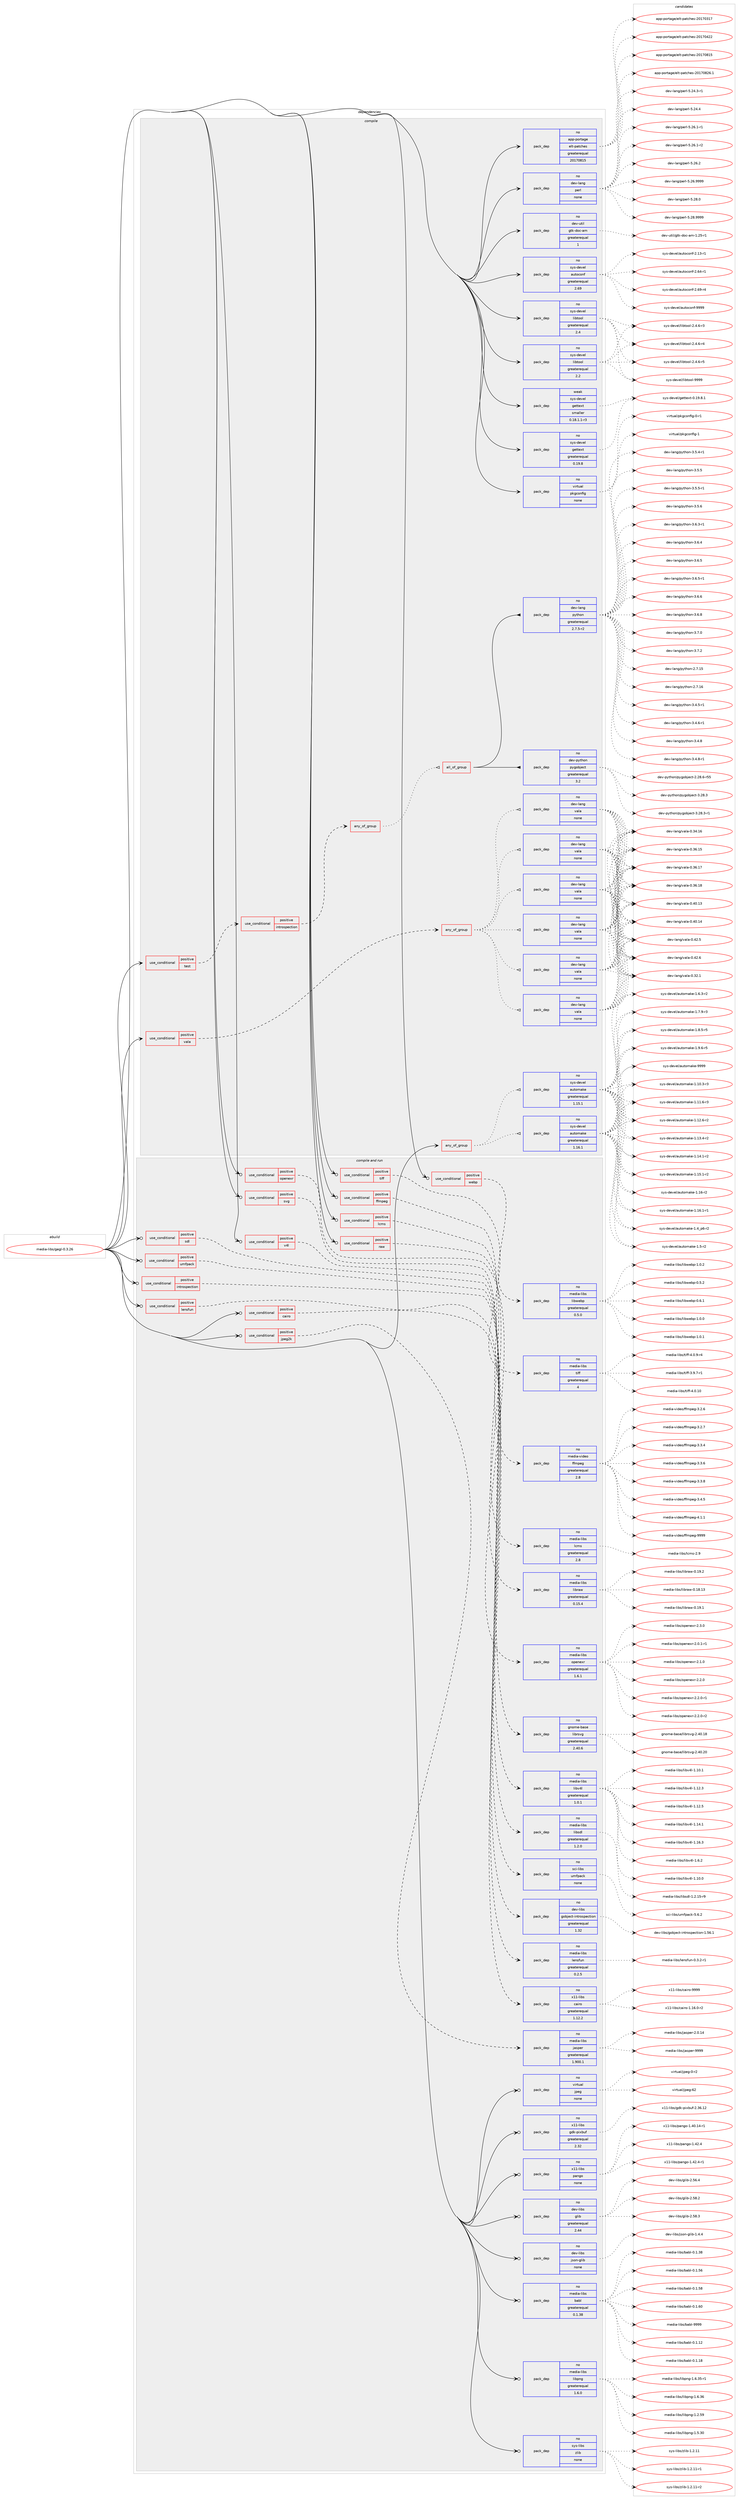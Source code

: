 digraph prolog {

# *************
# Graph options
# *************

newrank=true;
concentrate=true;
compound=true;
graph [rankdir=LR,fontname=Helvetica,fontsize=10,ranksep=1.5];#, ranksep=2.5, nodesep=0.2];
edge  [arrowhead=vee];
node  [fontname=Helvetica,fontsize=10];

# **********
# The ebuild
# **********

subgraph cluster_leftcol {
color=gray;
rank=same;
label=<<i>ebuild</i>>;
id [label="media-libs/gegl-0.3.26", color=red, width=4, href="../media-libs/gegl-0.3.26.svg"];
}

# ****************
# The dependencies
# ****************

subgraph cluster_midcol {
color=gray;
label=<<i>dependencies</i>>;
subgraph cluster_compile {
fillcolor="#eeeeee";
style=filled;
label=<<i>compile</i>>;
subgraph any24998 {
dependency1610267 [label=<<TABLE BORDER="0" CELLBORDER="1" CELLSPACING="0" CELLPADDING="4"><TR><TD CELLPADDING="10">any_of_group</TD></TR></TABLE>>, shape=none, color=red];subgraph pack1150716 {
dependency1610268 [label=<<TABLE BORDER="0" CELLBORDER="1" CELLSPACING="0" CELLPADDING="4" WIDTH="220"><TR><TD ROWSPAN="6" CELLPADDING="30">pack_dep</TD></TR><TR><TD WIDTH="110">no</TD></TR><TR><TD>sys-devel</TD></TR><TR><TD>automake</TD></TR><TR><TD>greaterequal</TD></TR><TR><TD>1.16.1</TD></TR></TABLE>>, shape=none, color=blue];
}
dependency1610267:e -> dependency1610268:w [weight=20,style="dotted",arrowhead="oinv"];
subgraph pack1150717 {
dependency1610269 [label=<<TABLE BORDER="0" CELLBORDER="1" CELLSPACING="0" CELLPADDING="4" WIDTH="220"><TR><TD ROWSPAN="6" CELLPADDING="30">pack_dep</TD></TR><TR><TD WIDTH="110">no</TD></TR><TR><TD>sys-devel</TD></TR><TR><TD>automake</TD></TR><TR><TD>greaterequal</TD></TR><TR><TD>1.15.1</TD></TR></TABLE>>, shape=none, color=blue];
}
dependency1610267:e -> dependency1610269:w [weight=20,style="dotted",arrowhead="oinv"];
}
id:e -> dependency1610267:w [weight=20,style="solid",arrowhead="vee"];
subgraph cond433860 {
dependency1610270 [label=<<TABLE BORDER="0" CELLBORDER="1" CELLSPACING="0" CELLPADDING="4"><TR><TD ROWSPAN="3" CELLPADDING="10">use_conditional</TD></TR><TR><TD>positive</TD></TR><TR><TD>test</TD></TR></TABLE>>, shape=none, color=red];
subgraph cond433861 {
dependency1610271 [label=<<TABLE BORDER="0" CELLBORDER="1" CELLSPACING="0" CELLPADDING="4"><TR><TD ROWSPAN="3" CELLPADDING="10">use_conditional</TD></TR><TR><TD>positive</TD></TR><TR><TD>introspection</TD></TR></TABLE>>, shape=none, color=red];
subgraph any24999 {
dependency1610272 [label=<<TABLE BORDER="0" CELLBORDER="1" CELLSPACING="0" CELLPADDING="4"><TR><TD CELLPADDING="10">any_of_group</TD></TR></TABLE>>, shape=none, color=red];subgraph all696 {
dependency1610273 [label=<<TABLE BORDER="0" CELLBORDER="1" CELLSPACING="0" CELLPADDING="4"><TR><TD CELLPADDING="10">all_of_group</TD></TR></TABLE>>, shape=none, color=red];subgraph pack1150718 {
dependency1610274 [label=<<TABLE BORDER="0" CELLBORDER="1" CELLSPACING="0" CELLPADDING="4" WIDTH="220"><TR><TD ROWSPAN="6" CELLPADDING="30">pack_dep</TD></TR><TR><TD WIDTH="110">no</TD></TR><TR><TD>dev-lang</TD></TR><TR><TD>python</TD></TR><TR><TD>greaterequal</TD></TR><TR><TD>2.7.5-r2</TD></TR></TABLE>>, shape=none, color=blue];
}
dependency1610273:e -> dependency1610274:w [weight=20,style="solid",arrowhead="inv"];
subgraph pack1150719 {
dependency1610275 [label=<<TABLE BORDER="0" CELLBORDER="1" CELLSPACING="0" CELLPADDING="4" WIDTH="220"><TR><TD ROWSPAN="6" CELLPADDING="30">pack_dep</TD></TR><TR><TD WIDTH="110">no</TD></TR><TR><TD>dev-python</TD></TR><TR><TD>pygobject</TD></TR><TR><TD>greaterequal</TD></TR><TR><TD>3.2</TD></TR></TABLE>>, shape=none, color=blue];
}
dependency1610273:e -> dependency1610275:w [weight=20,style="solid",arrowhead="inv"];
}
dependency1610272:e -> dependency1610273:w [weight=20,style="dotted",arrowhead="oinv"];
}
dependency1610271:e -> dependency1610272:w [weight=20,style="dashed",arrowhead="vee"];
}
dependency1610270:e -> dependency1610271:w [weight=20,style="dashed",arrowhead="vee"];
}
id:e -> dependency1610270:w [weight=20,style="solid",arrowhead="vee"];
subgraph cond433862 {
dependency1610276 [label=<<TABLE BORDER="0" CELLBORDER="1" CELLSPACING="0" CELLPADDING="4"><TR><TD ROWSPAN="3" CELLPADDING="10">use_conditional</TD></TR><TR><TD>positive</TD></TR><TR><TD>vala</TD></TR></TABLE>>, shape=none, color=red];
subgraph any25000 {
dependency1610277 [label=<<TABLE BORDER="0" CELLBORDER="1" CELLSPACING="0" CELLPADDING="4"><TR><TD CELLPADDING="10">any_of_group</TD></TR></TABLE>>, shape=none, color=red];subgraph pack1150720 {
dependency1610278 [label=<<TABLE BORDER="0" CELLBORDER="1" CELLSPACING="0" CELLPADDING="4" WIDTH="220"><TR><TD ROWSPAN="6" CELLPADDING="30">pack_dep</TD></TR><TR><TD WIDTH="110">no</TD></TR><TR><TD>dev-lang</TD></TR><TR><TD>vala</TD></TR><TR><TD>none</TD></TR><TR><TD></TD></TR></TABLE>>, shape=none, color=blue];
}
dependency1610277:e -> dependency1610278:w [weight=20,style="dotted",arrowhead="oinv"];
subgraph pack1150721 {
dependency1610279 [label=<<TABLE BORDER="0" CELLBORDER="1" CELLSPACING="0" CELLPADDING="4" WIDTH="220"><TR><TD ROWSPAN="6" CELLPADDING="30">pack_dep</TD></TR><TR><TD WIDTH="110">no</TD></TR><TR><TD>dev-lang</TD></TR><TR><TD>vala</TD></TR><TR><TD>none</TD></TR><TR><TD></TD></TR></TABLE>>, shape=none, color=blue];
}
dependency1610277:e -> dependency1610279:w [weight=20,style="dotted",arrowhead="oinv"];
subgraph pack1150722 {
dependency1610280 [label=<<TABLE BORDER="0" CELLBORDER="1" CELLSPACING="0" CELLPADDING="4" WIDTH="220"><TR><TD ROWSPAN="6" CELLPADDING="30">pack_dep</TD></TR><TR><TD WIDTH="110">no</TD></TR><TR><TD>dev-lang</TD></TR><TR><TD>vala</TD></TR><TR><TD>none</TD></TR><TR><TD></TD></TR></TABLE>>, shape=none, color=blue];
}
dependency1610277:e -> dependency1610280:w [weight=20,style="dotted",arrowhead="oinv"];
subgraph pack1150723 {
dependency1610281 [label=<<TABLE BORDER="0" CELLBORDER="1" CELLSPACING="0" CELLPADDING="4" WIDTH="220"><TR><TD ROWSPAN="6" CELLPADDING="30">pack_dep</TD></TR><TR><TD WIDTH="110">no</TD></TR><TR><TD>dev-lang</TD></TR><TR><TD>vala</TD></TR><TR><TD>none</TD></TR><TR><TD></TD></TR></TABLE>>, shape=none, color=blue];
}
dependency1610277:e -> dependency1610281:w [weight=20,style="dotted",arrowhead="oinv"];
subgraph pack1150724 {
dependency1610282 [label=<<TABLE BORDER="0" CELLBORDER="1" CELLSPACING="0" CELLPADDING="4" WIDTH="220"><TR><TD ROWSPAN="6" CELLPADDING="30">pack_dep</TD></TR><TR><TD WIDTH="110">no</TD></TR><TR><TD>dev-lang</TD></TR><TR><TD>vala</TD></TR><TR><TD>none</TD></TR><TR><TD></TD></TR></TABLE>>, shape=none, color=blue];
}
dependency1610277:e -> dependency1610282:w [weight=20,style="dotted",arrowhead="oinv"];
subgraph pack1150725 {
dependency1610283 [label=<<TABLE BORDER="0" CELLBORDER="1" CELLSPACING="0" CELLPADDING="4" WIDTH="220"><TR><TD ROWSPAN="6" CELLPADDING="30">pack_dep</TD></TR><TR><TD WIDTH="110">no</TD></TR><TR><TD>dev-lang</TD></TR><TR><TD>vala</TD></TR><TR><TD>none</TD></TR><TR><TD></TD></TR></TABLE>>, shape=none, color=blue];
}
dependency1610277:e -> dependency1610283:w [weight=20,style="dotted",arrowhead="oinv"];
}
dependency1610276:e -> dependency1610277:w [weight=20,style="dashed",arrowhead="vee"];
}
id:e -> dependency1610276:w [weight=20,style="solid",arrowhead="vee"];
subgraph pack1150726 {
dependency1610284 [label=<<TABLE BORDER="0" CELLBORDER="1" CELLSPACING="0" CELLPADDING="4" WIDTH="220"><TR><TD ROWSPAN="6" CELLPADDING="30">pack_dep</TD></TR><TR><TD WIDTH="110">no</TD></TR><TR><TD>app-portage</TD></TR><TR><TD>elt-patches</TD></TR><TR><TD>greaterequal</TD></TR><TR><TD>20170815</TD></TR></TABLE>>, shape=none, color=blue];
}
id:e -> dependency1610284:w [weight=20,style="solid",arrowhead="vee"];
subgraph pack1150727 {
dependency1610285 [label=<<TABLE BORDER="0" CELLBORDER="1" CELLSPACING="0" CELLPADDING="4" WIDTH="220"><TR><TD ROWSPAN="6" CELLPADDING="30">pack_dep</TD></TR><TR><TD WIDTH="110">no</TD></TR><TR><TD>dev-lang</TD></TR><TR><TD>perl</TD></TR><TR><TD>none</TD></TR><TR><TD></TD></TR></TABLE>>, shape=none, color=blue];
}
id:e -> dependency1610285:w [weight=20,style="solid",arrowhead="vee"];
subgraph pack1150728 {
dependency1610286 [label=<<TABLE BORDER="0" CELLBORDER="1" CELLSPACING="0" CELLPADDING="4" WIDTH="220"><TR><TD ROWSPAN="6" CELLPADDING="30">pack_dep</TD></TR><TR><TD WIDTH="110">no</TD></TR><TR><TD>dev-util</TD></TR><TR><TD>gtk-doc-am</TD></TR><TR><TD>greaterequal</TD></TR><TR><TD>1</TD></TR></TABLE>>, shape=none, color=blue];
}
id:e -> dependency1610286:w [weight=20,style="solid",arrowhead="vee"];
subgraph pack1150729 {
dependency1610287 [label=<<TABLE BORDER="0" CELLBORDER="1" CELLSPACING="0" CELLPADDING="4" WIDTH="220"><TR><TD ROWSPAN="6" CELLPADDING="30">pack_dep</TD></TR><TR><TD WIDTH="110">no</TD></TR><TR><TD>sys-devel</TD></TR><TR><TD>autoconf</TD></TR><TR><TD>greaterequal</TD></TR><TR><TD>2.69</TD></TR></TABLE>>, shape=none, color=blue];
}
id:e -> dependency1610287:w [weight=20,style="solid",arrowhead="vee"];
subgraph pack1150730 {
dependency1610288 [label=<<TABLE BORDER="0" CELLBORDER="1" CELLSPACING="0" CELLPADDING="4" WIDTH="220"><TR><TD ROWSPAN="6" CELLPADDING="30">pack_dep</TD></TR><TR><TD WIDTH="110">no</TD></TR><TR><TD>sys-devel</TD></TR><TR><TD>gettext</TD></TR><TR><TD>greaterequal</TD></TR><TR><TD>0.19.8</TD></TR></TABLE>>, shape=none, color=blue];
}
id:e -> dependency1610288:w [weight=20,style="solid",arrowhead="vee"];
subgraph pack1150731 {
dependency1610289 [label=<<TABLE BORDER="0" CELLBORDER="1" CELLSPACING="0" CELLPADDING="4" WIDTH="220"><TR><TD ROWSPAN="6" CELLPADDING="30">pack_dep</TD></TR><TR><TD WIDTH="110">no</TD></TR><TR><TD>sys-devel</TD></TR><TR><TD>libtool</TD></TR><TR><TD>greaterequal</TD></TR><TR><TD>2.2</TD></TR></TABLE>>, shape=none, color=blue];
}
id:e -> dependency1610289:w [weight=20,style="solid",arrowhead="vee"];
subgraph pack1150732 {
dependency1610290 [label=<<TABLE BORDER="0" CELLBORDER="1" CELLSPACING="0" CELLPADDING="4" WIDTH="220"><TR><TD ROWSPAN="6" CELLPADDING="30">pack_dep</TD></TR><TR><TD WIDTH="110">no</TD></TR><TR><TD>sys-devel</TD></TR><TR><TD>libtool</TD></TR><TR><TD>greaterequal</TD></TR><TR><TD>2.4</TD></TR></TABLE>>, shape=none, color=blue];
}
id:e -> dependency1610290:w [weight=20,style="solid",arrowhead="vee"];
subgraph pack1150733 {
dependency1610291 [label=<<TABLE BORDER="0" CELLBORDER="1" CELLSPACING="0" CELLPADDING="4" WIDTH="220"><TR><TD ROWSPAN="6" CELLPADDING="30">pack_dep</TD></TR><TR><TD WIDTH="110">no</TD></TR><TR><TD>virtual</TD></TR><TR><TD>pkgconfig</TD></TR><TR><TD>none</TD></TR><TR><TD></TD></TR></TABLE>>, shape=none, color=blue];
}
id:e -> dependency1610291:w [weight=20,style="solid",arrowhead="vee"];
subgraph pack1150734 {
dependency1610292 [label=<<TABLE BORDER="0" CELLBORDER="1" CELLSPACING="0" CELLPADDING="4" WIDTH="220"><TR><TD ROWSPAN="6" CELLPADDING="30">pack_dep</TD></TR><TR><TD WIDTH="110">weak</TD></TR><TR><TD>sys-devel</TD></TR><TR><TD>gettext</TD></TR><TR><TD>smaller</TD></TR><TR><TD>0.18.1.1-r3</TD></TR></TABLE>>, shape=none, color=blue];
}
id:e -> dependency1610292:w [weight=20,style="solid",arrowhead="vee"];
}
subgraph cluster_compileandrun {
fillcolor="#eeeeee";
style=filled;
label=<<i>compile and run</i>>;
subgraph cond433863 {
dependency1610293 [label=<<TABLE BORDER="0" CELLBORDER="1" CELLSPACING="0" CELLPADDING="4"><TR><TD ROWSPAN="3" CELLPADDING="10">use_conditional</TD></TR><TR><TD>positive</TD></TR><TR><TD>cairo</TD></TR></TABLE>>, shape=none, color=red];
subgraph pack1150735 {
dependency1610294 [label=<<TABLE BORDER="0" CELLBORDER="1" CELLSPACING="0" CELLPADDING="4" WIDTH="220"><TR><TD ROWSPAN="6" CELLPADDING="30">pack_dep</TD></TR><TR><TD WIDTH="110">no</TD></TR><TR><TD>x11-libs</TD></TR><TR><TD>cairo</TD></TR><TR><TD>greaterequal</TD></TR><TR><TD>1.12.2</TD></TR></TABLE>>, shape=none, color=blue];
}
dependency1610293:e -> dependency1610294:w [weight=20,style="dashed",arrowhead="vee"];
}
id:e -> dependency1610293:w [weight=20,style="solid",arrowhead="odotvee"];
subgraph cond433864 {
dependency1610295 [label=<<TABLE BORDER="0" CELLBORDER="1" CELLSPACING="0" CELLPADDING="4"><TR><TD ROWSPAN="3" CELLPADDING="10">use_conditional</TD></TR><TR><TD>positive</TD></TR><TR><TD>ffmpeg</TD></TR></TABLE>>, shape=none, color=red];
subgraph pack1150736 {
dependency1610296 [label=<<TABLE BORDER="0" CELLBORDER="1" CELLSPACING="0" CELLPADDING="4" WIDTH="220"><TR><TD ROWSPAN="6" CELLPADDING="30">pack_dep</TD></TR><TR><TD WIDTH="110">no</TD></TR><TR><TD>media-video</TD></TR><TR><TD>ffmpeg</TD></TR><TR><TD>greaterequal</TD></TR><TR><TD>2.8</TD></TR></TABLE>>, shape=none, color=blue];
}
dependency1610295:e -> dependency1610296:w [weight=20,style="dashed",arrowhead="vee"];
}
id:e -> dependency1610295:w [weight=20,style="solid",arrowhead="odotvee"];
subgraph cond433865 {
dependency1610297 [label=<<TABLE BORDER="0" CELLBORDER="1" CELLSPACING="0" CELLPADDING="4"><TR><TD ROWSPAN="3" CELLPADDING="10">use_conditional</TD></TR><TR><TD>positive</TD></TR><TR><TD>introspection</TD></TR></TABLE>>, shape=none, color=red];
subgraph pack1150737 {
dependency1610298 [label=<<TABLE BORDER="0" CELLBORDER="1" CELLSPACING="0" CELLPADDING="4" WIDTH="220"><TR><TD ROWSPAN="6" CELLPADDING="30">pack_dep</TD></TR><TR><TD WIDTH="110">no</TD></TR><TR><TD>dev-libs</TD></TR><TR><TD>gobject-introspection</TD></TR><TR><TD>greaterequal</TD></TR><TR><TD>1.32</TD></TR></TABLE>>, shape=none, color=blue];
}
dependency1610297:e -> dependency1610298:w [weight=20,style="dashed",arrowhead="vee"];
}
id:e -> dependency1610297:w [weight=20,style="solid",arrowhead="odotvee"];
subgraph cond433866 {
dependency1610299 [label=<<TABLE BORDER="0" CELLBORDER="1" CELLSPACING="0" CELLPADDING="4"><TR><TD ROWSPAN="3" CELLPADDING="10">use_conditional</TD></TR><TR><TD>positive</TD></TR><TR><TD>jpeg2k</TD></TR></TABLE>>, shape=none, color=red];
subgraph pack1150738 {
dependency1610300 [label=<<TABLE BORDER="0" CELLBORDER="1" CELLSPACING="0" CELLPADDING="4" WIDTH="220"><TR><TD ROWSPAN="6" CELLPADDING="30">pack_dep</TD></TR><TR><TD WIDTH="110">no</TD></TR><TR><TD>media-libs</TD></TR><TR><TD>jasper</TD></TR><TR><TD>greaterequal</TD></TR><TR><TD>1.900.1</TD></TR></TABLE>>, shape=none, color=blue];
}
dependency1610299:e -> dependency1610300:w [weight=20,style="dashed",arrowhead="vee"];
}
id:e -> dependency1610299:w [weight=20,style="solid",arrowhead="odotvee"];
subgraph cond433867 {
dependency1610301 [label=<<TABLE BORDER="0" CELLBORDER="1" CELLSPACING="0" CELLPADDING="4"><TR><TD ROWSPAN="3" CELLPADDING="10">use_conditional</TD></TR><TR><TD>positive</TD></TR><TR><TD>lcms</TD></TR></TABLE>>, shape=none, color=red];
subgraph pack1150739 {
dependency1610302 [label=<<TABLE BORDER="0" CELLBORDER="1" CELLSPACING="0" CELLPADDING="4" WIDTH="220"><TR><TD ROWSPAN="6" CELLPADDING="30">pack_dep</TD></TR><TR><TD WIDTH="110">no</TD></TR><TR><TD>media-libs</TD></TR><TR><TD>lcms</TD></TR><TR><TD>greaterequal</TD></TR><TR><TD>2.8</TD></TR></TABLE>>, shape=none, color=blue];
}
dependency1610301:e -> dependency1610302:w [weight=20,style="dashed",arrowhead="vee"];
}
id:e -> dependency1610301:w [weight=20,style="solid",arrowhead="odotvee"];
subgraph cond433868 {
dependency1610303 [label=<<TABLE BORDER="0" CELLBORDER="1" CELLSPACING="0" CELLPADDING="4"><TR><TD ROWSPAN="3" CELLPADDING="10">use_conditional</TD></TR><TR><TD>positive</TD></TR><TR><TD>lensfun</TD></TR></TABLE>>, shape=none, color=red];
subgraph pack1150740 {
dependency1610304 [label=<<TABLE BORDER="0" CELLBORDER="1" CELLSPACING="0" CELLPADDING="4" WIDTH="220"><TR><TD ROWSPAN="6" CELLPADDING="30">pack_dep</TD></TR><TR><TD WIDTH="110">no</TD></TR><TR><TD>media-libs</TD></TR><TR><TD>lensfun</TD></TR><TR><TD>greaterequal</TD></TR><TR><TD>0.2.5</TD></TR></TABLE>>, shape=none, color=blue];
}
dependency1610303:e -> dependency1610304:w [weight=20,style="dashed",arrowhead="vee"];
}
id:e -> dependency1610303:w [weight=20,style="solid",arrowhead="odotvee"];
subgraph cond433869 {
dependency1610305 [label=<<TABLE BORDER="0" CELLBORDER="1" CELLSPACING="0" CELLPADDING="4"><TR><TD ROWSPAN="3" CELLPADDING="10">use_conditional</TD></TR><TR><TD>positive</TD></TR><TR><TD>openexr</TD></TR></TABLE>>, shape=none, color=red];
subgraph pack1150741 {
dependency1610306 [label=<<TABLE BORDER="0" CELLBORDER="1" CELLSPACING="0" CELLPADDING="4" WIDTH="220"><TR><TD ROWSPAN="6" CELLPADDING="30">pack_dep</TD></TR><TR><TD WIDTH="110">no</TD></TR><TR><TD>media-libs</TD></TR><TR><TD>openexr</TD></TR><TR><TD>greaterequal</TD></TR><TR><TD>1.6.1</TD></TR></TABLE>>, shape=none, color=blue];
}
dependency1610305:e -> dependency1610306:w [weight=20,style="dashed",arrowhead="vee"];
}
id:e -> dependency1610305:w [weight=20,style="solid",arrowhead="odotvee"];
subgraph cond433870 {
dependency1610307 [label=<<TABLE BORDER="0" CELLBORDER="1" CELLSPACING="0" CELLPADDING="4"><TR><TD ROWSPAN="3" CELLPADDING="10">use_conditional</TD></TR><TR><TD>positive</TD></TR><TR><TD>raw</TD></TR></TABLE>>, shape=none, color=red];
subgraph pack1150742 {
dependency1610308 [label=<<TABLE BORDER="0" CELLBORDER="1" CELLSPACING="0" CELLPADDING="4" WIDTH="220"><TR><TD ROWSPAN="6" CELLPADDING="30">pack_dep</TD></TR><TR><TD WIDTH="110">no</TD></TR><TR><TD>media-libs</TD></TR><TR><TD>libraw</TD></TR><TR><TD>greaterequal</TD></TR><TR><TD>0.15.4</TD></TR></TABLE>>, shape=none, color=blue];
}
dependency1610307:e -> dependency1610308:w [weight=20,style="dashed",arrowhead="vee"];
}
id:e -> dependency1610307:w [weight=20,style="solid",arrowhead="odotvee"];
subgraph cond433871 {
dependency1610309 [label=<<TABLE BORDER="0" CELLBORDER="1" CELLSPACING="0" CELLPADDING="4"><TR><TD ROWSPAN="3" CELLPADDING="10">use_conditional</TD></TR><TR><TD>positive</TD></TR><TR><TD>sdl</TD></TR></TABLE>>, shape=none, color=red];
subgraph pack1150743 {
dependency1610310 [label=<<TABLE BORDER="0" CELLBORDER="1" CELLSPACING="0" CELLPADDING="4" WIDTH="220"><TR><TD ROWSPAN="6" CELLPADDING="30">pack_dep</TD></TR><TR><TD WIDTH="110">no</TD></TR><TR><TD>media-libs</TD></TR><TR><TD>libsdl</TD></TR><TR><TD>greaterequal</TD></TR><TR><TD>1.2.0</TD></TR></TABLE>>, shape=none, color=blue];
}
dependency1610309:e -> dependency1610310:w [weight=20,style="dashed",arrowhead="vee"];
}
id:e -> dependency1610309:w [weight=20,style="solid",arrowhead="odotvee"];
subgraph cond433872 {
dependency1610311 [label=<<TABLE BORDER="0" CELLBORDER="1" CELLSPACING="0" CELLPADDING="4"><TR><TD ROWSPAN="3" CELLPADDING="10">use_conditional</TD></TR><TR><TD>positive</TD></TR><TR><TD>svg</TD></TR></TABLE>>, shape=none, color=red];
subgraph pack1150744 {
dependency1610312 [label=<<TABLE BORDER="0" CELLBORDER="1" CELLSPACING="0" CELLPADDING="4" WIDTH="220"><TR><TD ROWSPAN="6" CELLPADDING="30">pack_dep</TD></TR><TR><TD WIDTH="110">no</TD></TR><TR><TD>gnome-base</TD></TR><TR><TD>librsvg</TD></TR><TR><TD>greaterequal</TD></TR><TR><TD>2.40.6</TD></TR></TABLE>>, shape=none, color=blue];
}
dependency1610311:e -> dependency1610312:w [weight=20,style="dashed",arrowhead="vee"];
}
id:e -> dependency1610311:w [weight=20,style="solid",arrowhead="odotvee"];
subgraph cond433873 {
dependency1610313 [label=<<TABLE BORDER="0" CELLBORDER="1" CELLSPACING="0" CELLPADDING="4"><TR><TD ROWSPAN="3" CELLPADDING="10">use_conditional</TD></TR><TR><TD>positive</TD></TR><TR><TD>tiff</TD></TR></TABLE>>, shape=none, color=red];
subgraph pack1150745 {
dependency1610314 [label=<<TABLE BORDER="0" CELLBORDER="1" CELLSPACING="0" CELLPADDING="4" WIDTH="220"><TR><TD ROWSPAN="6" CELLPADDING="30">pack_dep</TD></TR><TR><TD WIDTH="110">no</TD></TR><TR><TD>media-libs</TD></TR><TR><TD>tiff</TD></TR><TR><TD>greaterequal</TD></TR><TR><TD>4</TD></TR></TABLE>>, shape=none, color=blue];
}
dependency1610313:e -> dependency1610314:w [weight=20,style="dashed",arrowhead="vee"];
}
id:e -> dependency1610313:w [weight=20,style="solid",arrowhead="odotvee"];
subgraph cond433874 {
dependency1610315 [label=<<TABLE BORDER="0" CELLBORDER="1" CELLSPACING="0" CELLPADDING="4"><TR><TD ROWSPAN="3" CELLPADDING="10">use_conditional</TD></TR><TR><TD>positive</TD></TR><TR><TD>umfpack</TD></TR></TABLE>>, shape=none, color=red];
subgraph pack1150746 {
dependency1610316 [label=<<TABLE BORDER="0" CELLBORDER="1" CELLSPACING="0" CELLPADDING="4" WIDTH="220"><TR><TD ROWSPAN="6" CELLPADDING="30">pack_dep</TD></TR><TR><TD WIDTH="110">no</TD></TR><TR><TD>sci-libs</TD></TR><TR><TD>umfpack</TD></TR><TR><TD>none</TD></TR><TR><TD></TD></TR></TABLE>>, shape=none, color=blue];
}
dependency1610315:e -> dependency1610316:w [weight=20,style="dashed",arrowhead="vee"];
}
id:e -> dependency1610315:w [weight=20,style="solid",arrowhead="odotvee"];
subgraph cond433875 {
dependency1610317 [label=<<TABLE BORDER="0" CELLBORDER="1" CELLSPACING="0" CELLPADDING="4"><TR><TD ROWSPAN="3" CELLPADDING="10">use_conditional</TD></TR><TR><TD>positive</TD></TR><TR><TD>v4l</TD></TR></TABLE>>, shape=none, color=red];
subgraph pack1150747 {
dependency1610318 [label=<<TABLE BORDER="0" CELLBORDER="1" CELLSPACING="0" CELLPADDING="4" WIDTH="220"><TR><TD ROWSPAN="6" CELLPADDING="30">pack_dep</TD></TR><TR><TD WIDTH="110">no</TD></TR><TR><TD>media-libs</TD></TR><TR><TD>libv4l</TD></TR><TR><TD>greaterequal</TD></TR><TR><TD>1.0.1</TD></TR></TABLE>>, shape=none, color=blue];
}
dependency1610317:e -> dependency1610318:w [weight=20,style="dashed",arrowhead="vee"];
}
id:e -> dependency1610317:w [weight=20,style="solid",arrowhead="odotvee"];
subgraph cond433876 {
dependency1610319 [label=<<TABLE BORDER="0" CELLBORDER="1" CELLSPACING="0" CELLPADDING="4"><TR><TD ROWSPAN="3" CELLPADDING="10">use_conditional</TD></TR><TR><TD>positive</TD></TR><TR><TD>webp</TD></TR></TABLE>>, shape=none, color=red];
subgraph pack1150748 {
dependency1610320 [label=<<TABLE BORDER="0" CELLBORDER="1" CELLSPACING="0" CELLPADDING="4" WIDTH="220"><TR><TD ROWSPAN="6" CELLPADDING="30">pack_dep</TD></TR><TR><TD WIDTH="110">no</TD></TR><TR><TD>media-libs</TD></TR><TR><TD>libwebp</TD></TR><TR><TD>greaterequal</TD></TR><TR><TD>0.5.0</TD></TR></TABLE>>, shape=none, color=blue];
}
dependency1610319:e -> dependency1610320:w [weight=20,style="dashed",arrowhead="vee"];
}
id:e -> dependency1610319:w [weight=20,style="solid",arrowhead="odotvee"];
subgraph pack1150749 {
dependency1610321 [label=<<TABLE BORDER="0" CELLBORDER="1" CELLSPACING="0" CELLPADDING="4" WIDTH="220"><TR><TD ROWSPAN="6" CELLPADDING="30">pack_dep</TD></TR><TR><TD WIDTH="110">no</TD></TR><TR><TD>dev-libs</TD></TR><TR><TD>glib</TD></TR><TR><TD>greaterequal</TD></TR><TR><TD>2.44</TD></TR></TABLE>>, shape=none, color=blue];
}
id:e -> dependency1610321:w [weight=20,style="solid",arrowhead="odotvee"];
subgraph pack1150750 {
dependency1610322 [label=<<TABLE BORDER="0" CELLBORDER="1" CELLSPACING="0" CELLPADDING="4" WIDTH="220"><TR><TD ROWSPAN="6" CELLPADDING="30">pack_dep</TD></TR><TR><TD WIDTH="110">no</TD></TR><TR><TD>dev-libs</TD></TR><TR><TD>json-glib</TD></TR><TR><TD>none</TD></TR><TR><TD></TD></TR></TABLE>>, shape=none, color=blue];
}
id:e -> dependency1610322:w [weight=20,style="solid",arrowhead="odotvee"];
subgraph pack1150751 {
dependency1610323 [label=<<TABLE BORDER="0" CELLBORDER="1" CELLSPACING="0" CELLPADDING="4" WIDTH="220"><TR><TD ROWSPAN="6" CELLPADDING="30">pack_dep</TD></TR><TR><TD WIDTH="110">no</TD></TR><TR><TD>media-libs</TD></TR><TR><TD>babl</TD></TR><TR><TD>greaterequal</TD></TR><TR><TD>0.1.38</TD></TR></TABLE>>, shape=none, color=blue];
}
id:e -> dependency1610323:w [weight=20,style="solid",arrowhead="odotvee"];
subgraph pack1150752 {
dependency1610324 [label=<<TABLE BORDER="0" CELLBORDER="1" CELLSPACING="0" CELLPADDING="4" WIDTH="220"><TR><TD ROWSPAN="6" CELLPADDING="30">pack_dep</TD></TR><TR><TD WIDTH="110">no</TD></TR><TR><TD>media-libs</TD></TR><TR><TD>libpng</TD></TR><TR><TD>greaterequal</TD></TR><TR><TD>1.6.0</TD></TR></TABLE>>, shape=none, color=blue];
}
id:e -> dependency1610324:w [weight=20,style="solid",arrowhead="odotvee"];
subgraph pack1150753 {
dependency1610325 [label=<<TABLE BORDER="0" CELLBORDER="1" CELLSPACING="0" CELLPADDING="4" WIDTH="220"><TR><TD ROWSPAN="6" CELLPADDING="30">pack_dep</TD></TR><TR><TD WIDTH="110">no</TD></TR><TR><TD>sys-libs</TD></TR><TR><TD>zlib</TD></TR><TR><TD>none</TD></TR><TR><TD></TD></TR></TABLE>>, shape=none, color=blue];
}
id:e -> dependency1610325:w [weight=20,style="solid",arrowhead="odotvee"];
subgraph pack1150754 {
dependency1610326 [label=<<TABLE BORDER="0" CELLBORDER="1" CELLSPACING="0" CELLPADDING="4" WIDTH="220"><TR><TD ROWSPAN="6" CELLPADDING="30">pack_dep</TD></TR><TR><TD WIDTH="110">no</TD></TR><TR><TD>virtual</TD></TR><TR><TD>jpeg</TD></TR><TR><TD>none</TD></TR><TR><TD></TD></TR></TABLE>>, shape=none, color=blue];
}
id:e -> dependency1610326:w [weight=20,style="solid",arrowhead="odotvee"];
subgraph pack1150755 {
dependency1610327 [label=<<TABLE BORDER="0" CELLBORDER="1" CELLSPACING="0" CELLPADDING="4" WIDTH="220"><TR><TD ROWSPAN="6" CELLPADDING="30">pack_dep</TD></TR><TR><TD WIDTH="110">no</TD></TR><TR><TD>x11-libs</TD></TR><TR><TD>gdk-pixbuf</TD></TR><TR><TD>greaterequal</TD></TR><TR><TD>2.32</TD></TR></TABLE>>, shape=none, color=blue];
}
id:e -> dependency1610327:w [weight=20,style="solid",arrowhead="odotvee"];
subgraph pack1150756 {
dependency1610328 [label=<<TABLE BORDER="0" CELLBORDER="1" CELLSPACING="0" CELLPADDING="4" WIDTH="220"><TR><TD ROWSPAN="6" CELLPADDING="30">pack_dep</TD></TR><TR><TD WIDTH="110">no</TD></TR><TR><TD>x11-libs</TD></TR><TR><TD>pango</TD></TR><TR><TD>none</TD></TR><TR><TD></TD></TR></TABLE>>, shape=none, color=blue];
}
id:e -> dependency1610328:w [weight=20,style="solid",arrowhead="odotvee"];
}
subgraph cluster_run {
fillcolor="#eeeeee";
style=filled;
label=<<i>run</i>>;
}
}

# **************
# The candidates
# **************

subgraph cluster_choices {
rank=same;
color=gray;
label=<<i>candidates</i>>;

subgraph choice1150716 {
color=black;
nodesep=1;
choice11512111545100101118101108479711711611110997107101454946494846514511451 [label="sys-devel/automake-1.10.3-r3", color=red, width=4,href="../sys-devel/automake-1.10.3-r3.svg"];
choice11512111545100101118101108479711711611110997107101454946494946544511451 [label="sys-devel/automake-1.11.6-r3", color=red, width=4,href="../sys-devel/automake-1.11.6-r3.svg"];
choice11512111545100101118101108479711711611110997107101454946495046544511450 [label="sys-devel/automake-1.12.6-r2", color=red, width=4,href="../sys-devel/automake-1.12.6-r2.svg"];
choice11512111545100101118101108479711711611110997107101454946495146524511450 [label="sys-devel/automake-1.13.4-r2", color=red, width=4,href="../sys-devel/automake-1.13.4-r2.svg"];
choice11512111545100101118101108479711711611110997107101454946495246494511450 [label="sys-devel/automake-1.14.1-r2", color=red, width=4,href="../sys-devel/automake-1.14.1-r2.svg"];
choice11512111545100101118101108479711711611110997107101454946495346494511450 [label="sys-devel/automake-1.15.1-r2", color=red, width=4,href="../sys-devel/automake-1.15.1-r2.svg"];
choice1151211154510010111810110847971171161111099710710145494649544511450 [label="sys-devel/automake-1.16-r2", color=red, width=4,href="../sys-devel/automake-1.16-r2.svg"];
choice11512111545100101118101108479711711611110997107101454946495446494511449 [label="sys-devel/automake-1.16.1-r1", color=red, width=4,href="../sys-devel/automake-1.16.1-r1.svg"];
choice115121115451001011181011084797117116111109971071014549465295112544511450 [label="sys-devel/automake-1.4_p6-r2", color=red, width=4,href="../sys-devel/automake-1.4_p6-r2.svg"];
choice11512111545100101118101108479711711611110997107101454946534511450 [label="sys-devel/automake-1.5-r2", color=red, width=4,href="../sys-devel/automake-1.5-r2.svg"];
choice115121115451001011181011084797117116111109971071014549465446514511450 [label="sys-devel/automake-1.6.3-r2", color=red, width=4,href="../sys-devel/automake-1.6.3-r2.svg"];
choice115121115451001011181011084797117116111109971071014549465546574511451 [label="sys-devel/automake-1.7.9-r3", color=red, width=4,href="../sys-devel/automake-1.7.9-r3.svg"];
choice115121115451001011181011084797117116111109971071014549465646534511453 [label="sys-devel/automake-1.8.5-r5", color=red, width=4,href="../sys-devel/automake-1.8.5-r5.svg"];
choice115121115451001011181011084797117116111109971071014549465746544511453 [label="sys-devel/automake-1.9.6-r5", color=red, width=4,href="../sys-devel/automake-1.9.6-r5.svg"];
choice115121115451001011181011084797117116111109971071014557575757 [label="sys-devel/automake-9999", color=red, width=4,href="../sys-devel/automake-9999.svg"];
dependency1610268:e -> choice11512111545100101118101108479711711611110997107101454946494846514511451:w [style=dotted,weight="100"];
dependency1610268:e -> choice11512111545100101118101108479711711611110997107101454946494946544511451:w [style=dotted,weight="100"];
dependency1610268:e -> choice11512111545100101118101108479711711611110997107101454946495046544511450:w [style=dotted,weight="100"];
dependency1610268:e -> choice11512111545100101118101108479711711611110997107101454946495146524511450:w [style=dotted,weight="100"];
dependency1610268:e -> choice11512111545100101118101108479711711611110997107101454946495246494511450:w [style=dotted,weight="100"];
dependency1610268:e -> choice11512111545100101118101108479711711611110997107101454946495346494511450:w [style=dotted,weight="100"];
dependency1610268:e -> choice1151211154510010111810110847971171161111099710710145494649544511450:w [style=dotted,weight="100"];
dependency1610268:e -> choice11512111545100101118101108479711711611110997107101454946495446494511449:w [style=dotted,weight="100"];
dependency1610268:e -> choice115121115451001011181011084797117116111109971071014549465295112544511450:w [style=dotted,weight="100"];
dependency1610268:e -> choice11512111545100101118101108479711711611110997107101454946534511450:w [style=dotted,weight="100"];
dependency1610268:e -> choice115121115451001011181011084797117116111109971071014549465446514511450:w [style=dotted,weight="100"];
dependency1610268:e -> choice115121115451001011181011084797117116111109971071014549465546574511451:w [style=dotted,weight="100"];
dependency1610268:e -> choice115121115451001011181011084797117116111109971071014549465646534511453:w [style=dotted,weight="100"];
dependency1610268:e -> choice115121115451001011181011084797117116111109971071014549465746544511453:w [style=dotted,weight="100"];
dependency1610268:e -> choice115121115451001011181011084797117116111109971071014557575757:w [style=dotted,weight="100"];
}
subgraph choice1150717 {
color=black;
nodesep=1;
choice11512111545100101118101108479711711611110997107101454946494846514511451 [label="sys-devel/automake-1.10.3-r3", color=red, width=4,href="../sys-devel/automake-1.10.3-r3.svg"];
choice11512111545100101118101108479711711611110997107101454946494946544511451 [label="sys-devel/automake-1.11.6-r3", color=red, width=4,href="../sys-devel/automake-1.11.6-r3.svg"];
choice11512111545100101118101108479711711611110997107101454946495046544511450 [label="sys-devel/automake-1.12.6-r2", color=red, width=4,href="../sys-devel/automake-1.12.6-r2.svg"];
choice11512111545100101118101108479711711611110997107101454946495146524511450 [label="sys-devel/automake-1.13.4-r2", color=red, width=4,href="../sys-devel/automake-1.13.4-r2.svg"];
choice11512111545100101118101108479711711611110997107101454946495246494511450 [label="sys-devel/automake-1.14.1-r2", color=red, width=4,href="../sys-devel/automake-1.14.1-r2.svg"];
choice11512111545100101118101108479711711611110997107101454946495346494511450 [label="sys-devel/automake-1.15.1-r2", color=red, width=4,href="../sys-devel/automake-1.15.1-r2.svg"];
choice1151211154510010111810110847971171161111099710710145494649544511450 [label="sys-devel/automake-1.16-r2", color=red, width=4,href="../sys-devel/automake-1.16-r2.svg"];
choice11512111545100101118101108479711711611110997107101454946495446494511449 [label="sys-devel/automake-1.16.1-r1", color=red, width=4,href="../sys-devel/automake-1.16.1-r1.svg"];
choice115121115451001011181011084797117116111109971071014549465295112544511450 [label="sys-devel/automake-1.4_p6-r2", color=red, width=4,href="../sys-devel/automake-1.4_p6-r2.svg"];
choice11512111545100101118101108479711711611110997107101454946534511450 [label="sys-devel/automake-1.5-r2", color=red, width=4,href="../sys-devel/automake-1.5-r2.svg"];
choice115121115451001011181011084797117116111109971071014549465446514511450 [label="sys-devel/automake-1.6.3-r2", color=red, width=4,href="../sys-devel/automake-1.6.3-r2.svg"];
choice115121115451001011181011084797117116111109971071014549465546574511451 [label="sys-devel/automake-1.7.9-r3", color=red, width=4,href="../sys-devel/automake-1.7.9-r3.svg"];
choice115121115451001011181011084797117116111109971071014549465646534511453 [label="sys-devel/automake-1.8.5-r5", color=red, width=4,href="../sys-devel/automake-1.8.5-r5.svg"];
choice115121115451001011181011084797117116111109971071014549465746544511453 [label="sys-devel/automake-1.9.6-r5", color=red, width=4,href="../sys-devel/automake-1.9.6-r5.svg"];
choice115121115451001011181011084797117116111109971071014557575757 [label="sys-devel/automake-9999", color=red, width=4,href="../sys-devel/automake-9999.svg"];
dependency1610269:e -> choice11512111545100101118101108479711711611110997107101454946494846514511451:w [style=dotted,weight="100"];
dependency1610269:e -> choice11512111545100101118101108479711711611110997107101454946494946544511451:w [style=dotted,weight="100"];
dependency1610269:e -> choice11512111545100101118101108479711711611110997107101454946495046544511450:w [style=dotted,weight="100"];
dependency1610269:e -> choice11512111545100101118101108479711711611110997107101454946495146524511450:w [style=dotted,weight="100"];
dependency1610269:e -> choice11512111545100101118101108479711711611110997107101454946495246494511450:w [style=dotted,weight="100"];
dependency1610269:e -> choice11512111545100101118101108479711711611110997107101454946495346494511450:w [style=dotted,weight="100"];
dependency1610269:e -> choice1151211154510010111810110847971171161111099710710145494649544511450:w [style=dotted,weight="100"];
dependency1610269:e -> choice11512111545100101118101108479711711611110997107101454946495446494511449:w [style=dotted,weight="100"];
dependency1610269:e -> choice115121115451001011181011084797117116111109971071014549465295112544511450:w [style=dotted,weight="100"];
dependency1610269:e -> choice11512111545100101118101108479711711611110997107101454946534511450:w [style=dotted,weight="100"];
dependency1610269:e -> choice115121115451001011181011084797117116111109971071014549465446514511450:w [style=dotted,weight="100"];
dependency1610269:e -> choice115121115451001011181011084797117116111109971071014549465546574511451:w [style=dotted,weight="100"];
dependency1610269:e -> choice115121115451001011181011084797117116111109971071014549465646534511453:w [style=dotted,weight="100"];
dependency1610269:e -> choice115121115451001011181011084797117116111109971071014549465746544511453:w [style=dotted,weight="100"];
dependency1610269:e -> choice115121115451001011181011084797117116111109971071014557575757:w [style=dotted,weight="100"];
}
subgraph choice1150718 {
color=black;
nodesep=1;
choice10010111845108971101034711212111610411111045504655464953 [label="dev-lang/python-2.7.15", color=red, width=4,href="../dev-lang/python-2.7.15.svg"];
choice10010111845108971101034711212111610411111045504655464954 [label="dev-lang/python-2.7.16", color=red, width=4,href="../dev-lang/python-2.7.16.svg"];
choice1001011184510897110103471121211161041111104551465246534511449 [label="dev-lang/python-3.4.5-r1", color=red, width=4,href="../dev-lang/python-3.4.5-r1.svg"];
choice1001011184510897110103471121211161041111104551465246544511449 [label="dev-lang/python-3.4.6-r1", color=red, width=4,href="../dev-lang/python-3.4.6-r1.svg"];
choice100101118451089711010347112121116104111110455146524656 [label="dev-lang/python-3.4.8", color=red, width=4,href="../dev-lang/python-3.4.8.svg"];
choice1001011184510897110103471121211161041111104551465246564511449 [label="dev-lang/python-3.4.8-r1", color=red, width=4,href="../dev-lang/python-3.4.8-r1.svg"];
choice1001011184510897110103471121211161041111104551465346524511449 [label="dev-lang/python-3.5.4-r1", color=red, width=4,href="../dev-lang/python-3.5.4-r1.svg"];
choice100101118451089711010347112121116104111110455146534653 [label="dev-lang/python-3.5.5", color=red, width=4,href="../dev-lang/python-3.5.5.svg"];
choice1001011184510897110103471121211161041111104551465346534511449 [label="dev-lang/python-3.5.5-r1", color=red, width=4,href="../dev-lang/python-3.5.5-r1.svg"];
choice100101118451089711010347112121116104111110455146534654 [label="dev-lang/python-3.5.6", color=red, width=4,href="../dev-lang/python-3.5.6.svg"];
choice1001011184510897110103471121211161041111104551465446514511449 [label="dev-lang/python-3.6.3-r1", color=red, width=4,href="../dev-lang/python-3.6.3-r1.svg"];
choice100101118451089711010347112121116104111110455146544652 [label="dev-lang/python-3.6.4", color=red, width=4,href="../dev-lang/python-3.6.4.svg"];
choice100101118451089711010347112121116104111110455146544653 [label="dev-lang/python-3.6.5", color=red, width=4,href="../dev-lang/python-3.6.5.svg"];
choice1001011184510897110103471121211161041111104551465446534511449 [label="dev-lang/python-3.6.5-r1", color=red, width=4,href="../dev-lang/python-3.6.5-r1.svg"];
choice100101118451089711010347112121116104111110455146544654 [label="dev-lang/python-3.6.6", color=red, width=4,href="../dev-lang/python-3.6.6.svg"];
choice100101118451089711010347112121116104111110455146544656 [label="dev-lang/python-3.6.8", color=red, width=4,href="../dev-lang/python-3.6.8.svg"];
choice100101118451089711010347112121116104111110455146554648 [label="dev-lang/python-3.7.0", color=red, width=4,href="../dev-lang/python-3.7.0.svg"];
choice100101118451089711010347112121116104111110455146554650 [label="dev-lang/python-3.7.2", color=red, width=4,href="../dev-lang/python-3.7.2.svg"];
dependency1610274:e -> choice10010111845108971101034711212111610411111045504655464953:w [style=dotted,weight="100"];
dependency1610274:e -> choice10010111845108971101034711212111610411111045504655464954:w [style=dotted,weight="100"];
dependency1610274:e -> choice1001011184510897110103471121211161041111104551465246534511449:w [style=dotted,weight="100"];
dependency1610274:e -> choice1001011184510897110103471121211161041111104551465246544511449:w [style=dotted,weight="100"];
dependency1610274:e -> choice100101118451089711010347112121116104111110455146524656:w [style=dotted,weight="100"];
dependency1610274:e -> choice1001011184510897110103471121211161041111104551465246564511449:w [style=dotted,weight="100"];
dependency1610274:e -> choice1001011184510897110103471121211161041111104551465346524511449:w [style=dotted,weight="100"];
dependency1610274:e -> choice100101118451089711010347112121116104111110455146534653:w [style=dotted,weight="100"];
dependency1610274:e -> choice1001011184510897110103471121211161041111104551465346534511449:w [style=dotted,weight="100"];
dependency1610274:e -> choice100101118451089711010347112121116104111110455146534654:w [style=dotted,weight="100"];
dependency1610274:e -> choice1001011184510897110103471121211161041111104551465446514511449:w [style=dotted,weight="100"];
dependency1610274:e -> choice100101118451089711010347112121116104111110455146544652:w [style=dotted,weight="100"];
dependency1610274:e -> choice100101118451089711010347112121116104111110455146544653:w [style=dotted,weight="100"];
dependency1610274:e -> choice1001011184510897110103471121211161041111104551465446534511449:w [style=dotted,weight="100"];
dependency1610274:e -> choice100101118451089711010347112121116104111110455146544654:w [style=dotted,weight="100"];
dependency1610274:e -> choice100101118451089711010347112121116104111110455146544656:w [style=dotted,weight="100"];
dependency1610274:e -> choice100101118451089711010347112121116104111110455146554648:w [style=dotted,weight="100"];
dependency1610274:e -> choice100101118451089711010347112121116104111110455146554650:w [style=dotted,weight="100"];
}
subgraph choice1150719 {
color=black;
nodesep=1;
choice1001011184511212111610411111047112121103111981061019911645504650564654451145353 [label="dev-python/pygobject-2.28.6-r55", color=red, width=4,href="../dev-python/pygobject-2.28.6-r55.svg"];
choice1001011184511212111610411111047112121103111981061019911645514650564651 [label="dev-python/pygobject-3.28.3", color=red, width=4,href="../dev-python/pygobject-3.28.3.svg"];
choice10010111845112121116104111110471121211031119810610199116455146505646514511449 [label="dev-python/pygobject-3.28.3-r1", color=red, width=4,href="../dev-python/pygobject-3.28.3-r1.svg"];
dependency1610275:e -> choice1001011184511212111610411111047112121103111981061019911645504650564654451145353:w [style=dotted,weight="100"];
dependency1610275:e -> choice1001011184511212111610411111047112121103111981061019911645514650564651:w [style=dotted,weight="100"];
dependency1610275:e -> choice10010111845112121116104111110471121211031119810610199116455146505646514511449:w [style=dotted,weight="100"];
}
subgraph choice1150720 {
color=black;
nodesep=1;
choice100101118451089711010347118971089745484651504649 [label="dev-lang/vala-0.32.1", color=red, width=4,href="../dev-lang/vala-0.32.1.svg"];
choice10010111845108971101034711897108974548465152464954 [label="dev-lang/vala-0.34.16", color=red, width=4,href="../dev-lang/vala-0.34.16.svg"];
choice10010111845108971101034711897108974548465154464953 [label="dev-lang/vala-0.36.15", color=red, width=4,href="../dev-lang/vala-0.36.15.svg"];
choice10010111845108971101034711897108974548465154464955 [label="dev-lang/vala-0.36.17", color=red, width=4,href="../dev-lang/vala-0.36.17.svg"];
choice10010111845108971101034711897108974548465154464956 [label="dev-lang/vala-0.36.18", color=red, width=4,href="../dev-lang/vala-0.36.18.svg"];
choice10010111845108971101034711897108974548465248464951 [label="dev-lang/vala-0.40.13", color=red, width=4,href="../dev-lang/vala-0.40.13.svg"];
choice10010111845108971101034711897108974548465248464952 [label="dev-lang/vala-0.40.14", color=red, width=4,href="../dev-lang/vala-0.40.14.svg"];
choice100101118451089711010347118971089745484652504653 [label="dev-lang/vala-0.42.5", color=red, width=4,href="../dev-lang/vala-0.42.5.svg"];
choice100101118451089711010347118971089745484652504654 [label="dev-lang/vala-0.42.6", color=red, width=4,href="../dev-lang/vala-0.42.6.svg"];
dependency1610278:e -> choice100101118451089711010347118971089745484651504649:w [style=dotted,weight="100"];
dependency1610278:e -> choice10010111845108971101034711897108974548465152464954:w [style=dotted,weight="100"];
dependency1610278:e -> choice10010111845108971101034711897108974548465154464953:w [style=dotted,weight="100"];
dependency1610278:e -> choice10010111845108971101034711897108974548465154464955:w [style=dotted,weight="100"];
dependency1610278:e -> choice10010111845108971101034711897108974548465154464956:w [style=dotted,weight="100"];
dependency1610278:e -> choice10010111845108971101034711897108974548465248464951:w [style=dotted,weight="100"];
dependency1610278:e -> choice10010111845108971101034711897108974548465248464952:w [style=dotted,weight="100"];
dependency1610278:e -> choice100101118451089711010347118971089745484652504653:w [style=dotted,weight="100"];
dependency1610278:e -> choice100101118451089711010347118971089745484652504654:w [style=dotted,weight="100"];
}
subgraph choice1150721 {
color=black;
nodesep=1;
choice100101118451089711010347118971089745484651504649 [label="dev-lang/vala-0.32.1", color=red, width=4,href="../dev-lang/vala-0.32.1.svg"];
choice10010111845108971101034711897108974548465152464954 [label="dev-lang/vala-0.34.16", color=red, width=4,href="../dev-lang/vala-0.34.16.svg"];
choice10010111845108971101034711897108974548465154464953 [label="dev-lang/vala-0.36.15", color=red, width=4,href="../dev-lang/vala-0.36.15.svg"];
choice10010111845108971101034711897108974548465154464955 [label="dev-lang/vala-0.36.17", color=red, width=4,href="../dev-lang/vala-0.36.17.svg"];
choice10010111845108971101034711897108974548465154464956 [label="dev-lang/vala-0.36.18", color=red, width=4,href="../dev-lang/vala-0.36.18.svg"];
choice10010111845108971101034711897108974548465248464951 [label="dev-lang/vala-0.40.13", color=red, width=4,href="../dev-lang/vala-0.40.13.svg"];
choice10010111845108971101034711897108974548465248464952 [label="dev-lang/vala-0.40.14", color=red, width=4,href="../dev-lang/vala-0.40.14.svg"];
choice100101118451089711010347118971089745484652504653 [label="dev-lang/vala-0.42.5", color=red, width=4,href="../dev-lang/vala-0.42.5.svg"];
choice100101118451089711010347118971089745484652504654 [label="dev-lang/vala-0.42.6", color=red, width=4,href="../dev-lang/vala-0.42.6.svg"];
dependency1610279:e -> choice100101118451089711010347118971089745484651504649:w [style=dotted,weight="100"];
dependency1610279:e -> choice10010111845108971101034711897108974548465152464954:w [style=dotted,weight="100"];
dependency1610279:e -> choice10010111845108971101034711897108974548465154464953:w [style=dotted,weight="100"];
dependency1610279:e -> choice10010111845108971101034711897108974548465154464955:w [style=dotted,weight="100"];
dependency1610279:e -> choice10010111845108971101034711897108974548465154464956:w [style=dotted,weight="100"];
dependency1610279:e -> choice10010111845108971101034711897108974548465248464951:w [style=dotted,weight="100"];
dependency1610279:e -> choice10010111845108971101034711897108974548465248464952:w [style=dotted,weight="100"];
dependency1610279:e -> choice100101118451089711010347118971089745484652504653:w [style=dotted,weight="100"];
dependency1610279:e -> choice100101118451089711010347118971089745484652504654:w [style=dotted,weight="100"];
}
subgraph choice1150722 {
color=black;
nodesep=1;
choice100101118451089711010347118971089745484651504649 [label="dev-lang/vala-0.32.1", color=red, width=4,href="../dev-lang/vala-0.32.1.svg"];
choice10010111845108971101034711897108974548465152464954 [label="dev-lang/vala-0.34.16", color=red, width=4,href="../dev-lang/vala-0.34.16.svg"];
choice10010111845108971101034711897108974548465154464953 [label="dev-lang/vala-0.36.15", color=red, width=4,href="../dev-lang/vala-0.36.15.svg"];
choice10010111845108971101034711897108974548465154464955 [label="dev-lang/vala-0.36.17", color=red, width=4,href="../dev-lang/vala-0.36.17.svg"];
choice10010111845108971101034711897108974548465154464956 [label="dev-lang/vala-0.36.18", color=red, width=4,href="../dev-lang/vala-0.36.18.svg"];
choice10010111845108971101034711897108974548465248464951 [label="dev-lang/vala-0.40.13", color=red, width=4,href="../dev-lang/vala-0.40.13.svg"];
choice10010111845108971101034711897108974548465248464952 [label="dev-lang/vala-0.40.14", color=red, width=4,href="../dev-lang/vala-0.40.14.svg"];
choice100101118451089711010347118971089745484652504653 [label="dev-lang/vala-0.42.5", color=red, width=4,href="../dev-lang/vala-0.42.5.svg"];
choice100101118451089711010347118971089745484652504654 [label="dev-lang/vala-0.42.6", color=red, width=4,href="../dev-lang/vala-0.42.6.svg"];
dependency1610280:e -> choice100101118451089711010347118971089745484651504649:w [style=dotted,weight="100"];
dependency1610280:e -> choice10010111845108971101034711897108974548465152464954:w [style=dotted,weight="100"];
dependency1610280:e -> choice10010111845108971101034711897108974548465154464953:w [style=dotted,weight="100"];
dependency1610280:e -> choice10010111845108971101034711897108974548465154464955:w [style=dotted,weight="100"];
dependency1610280:e -> choice10010111845108971101034711897108974548465154464956:w [style=dotted,weight="100"];
dependency1610280:e -> choice10010111845108971101034711897108974548465248464951:w [style=dotted,weight="100"];
dependency1610280:e -> choice10010111845108971101034711897108974548465248464952:w [style=dotted,weight="100"];
dependency1610280:e -> choice100101118451089711010347118971089745484652504653:w [style=dotted,weight="100"];
dependency1610280:e -> choice100101118451089711010347118971089745484652504654:w [style=dotted,weight="100"];
}
subgraph choice1150723 {
color=black;
nodesep=1;
choice100101118451089711010347118971089745484651504649 [label="dev-lang/vala-0.32.1", color=red, width=4,href="../dev-lang/vala-0.32.1.svg"];
choice10010111845108971101034711897108974548465152464954 [label="dev-lang/vala-0.34.16", color=red, width=4,href="../dev-lang/vala-0.34.16.svg"];
choice10010111845108971101034711897108974548465154464953 [label="dev-lang/vala-0.36.15", color=red, width=4,href="../dev-lang/vala-0.36.15.svg"];
choice10010111845108971101034711897108974548465154464955 [label="dev-lang/vala-0.36.17", color=red, width=4,href="../dev-lang/vala-0.36.17.svg"];
choice10010111845108971101034711897108974548465154464956 [label="dev-lang/vala-0.36.18", color=red, width=4,href="../dev-lang/vala-0.36.18.svg"];
choice10010111845108971101034711897108974548465248464951 [label="dev-lang/vala-0.40.13", color=red, width=4,href="../dev-lang/vala-0.40.13.svg"];
choice10010111845108971101034711897108974548465248464952 [label="dev-lang/vala-0.40.14", color=red, width=4,href="../dev-lang/vala-0.40.14.svg"];
choice100101118451089711010347118971089745484652504653 [label="dev-lang/vala-0.42.5", color=red, width=4,href="../dev-lang/vala-0.42.5.svg"];
choice100101118451089711010347118971089745484652504654 [label="dev-lang/vala-0.42.6", color=red, width=4,href="../dev-lang/vala-0.42.6.svg"];
dependency1610281:e -> choice100101118451089711010347118971089745484651504649:w [style=dotted,weight="100"];
dependency1610281:e -> choice10010111845108971101034711897108974548465152464954:w [style=dotted,weight="100"];
dependency1610281:e -> choice10010111845108971101034711897108974548465154464953:w [style=dotted,weight="100"];
dependency1610281:e -> choice10010111845108971101034711897108974548465154464955:w [style=dotted,weight="100"];
dependency1610281:e -> choice10010111845108971101034711897108974548465154464956:w [style=dotted,weight="100"];
dependency1610281:e -> choice10010111845108971101034711897108974548465248464951:w [style=dotted,weight="100"];
dependency1610281:e -> choice10010111845108971101034711897108974548465248464952:w [style=dotted,weight="100"];
dependency1610281:e -> choice100101118451089711010347118971089745484652504653:w [style=dotted,weight="100"];
dependency1610281:e -> choice100101118451089711010347118971089745484652504654:w [style=dotted,weight="100"];
}
subgraph choice1150724 {
color=black;
nodesep=1;
choice100101118451089711010347118971089745484651504649 [label="dev-lang/vala-0.32.1", color=red, width=4,href="../dev-lang/vala-0.32.1.svg"];
choice10010111845108971101034711897108974548465152464954 [label="dev-lang/vala-0.34.16", color=red, width=4,href="../dev-lang/vala-0.34.16.svg"];
choice10010111845108971101034711897108974548465154464953 [label="dev-lang/vala-0.36.15", color=red, width=4,href="../dev-lang/vala-0.36.15.svg"];
choice10010111845108971101034711897108974548465154464955 [label="dev-lang/vala-0.36.17", color=red, width=4,href="../dev-lang/vala-0.36.17.svg"];
choice10010111845108971101034711897108974548465154464956 [label="dev-lang/vala-0.36.18", color=red, width=4,href="../dev-lang/vala-0.36.18.svg"];
choice10010111845108971101034711897108974548465248464951 [label="dev-lang/vala-0.40.13", color=red, width=4,href="../dev-lang/vala-0.40.13.svg"];
choice10010111845108971101034711897108974548465248464952 [label="dev-lang/vala-0.40.14", color=red, width=4,href="../dev-lang/vala-0.40.14.svg"];
choice100101118451089711010347118971089745484652504653 [label="dev-lang/vala-0.42.5", color=red, width=4,href="../dev-lang/vala-0.42.5.svg"];
choice100101118451089711010347118971089745484652504654 [label="dev-lang/vala-0.42.6", color=red, width=4,href="../dev-lang/vala-0.42.6.svg"];
dependency1610282:e -> choice100101118451089711010347118971089745484651504649:w [style=dotted,weight="100"];
dependency1610282:e -> choice10010111845108971101034711897108974548465152464954:w [style=dotted,weight="100"];
dependency1610282:e -> choice10010111845108971101034711897108974548465154464953:w [style=dotted,weight="100"];
dependency1610282:e -> choice10010111845108971101034711897108974548465154464955:w [style=dotted,weight="100"];
dependency1610282:e -> choice10010111845108971101034711897108974548465154464956:w [style=dotted,weight="100"];
dependency1610282:e -> choice10010111845108971101034711897108974548465248464951:w [style=dotted,weight="100"];
dependency1610282:e -> choice10010111845108971101034711897108974548465248464952:w [style=dotted,weight="100"];
dependency1610282:e -> choice100101118451089711010347118971089745484652504653:w [style=dotted,weight="100"];
dependency1610282:e -> choice100101118451089711010347118971089745484652504654:w [style=dotted,weight="100"];
}
subgraph choice1150725 {
color=black;
nodesep=1;
choice100101118451089711010347118971089745484651504649 [label="dev-lang/vala-0.32.1", color=red, width=4,href="../dev-lang/vala-0.32.1.svg"];
choice10010111845108971101034711897108974548465152464954 [label="dev-lang/vala-0.34.16", color=red, width=4,href="../dev-lang/vala-0.34.16.svg"];
choice10010111845108971101034711897108974548465154464953 [label="dev-lang/vala-0.36.15", color=red, width=4,href="../dev-lang/vala-0.36.15.svg"];
choice10010111845108971101034711897108974548465154464955 [label="dev-lang/vala-0.36.17", color=red, width=4,href="../dev-lang/vala-0.36.17.svg"];
choice10010111845108971101034711897108974548465154464956 [label="dev-lang/vala-0.36.18", color=red, width=4,href="../dev-lang/vala-0.36.18.svg"];
choice10010111845108971101034711897108974548465248464951 [label="dev-lang/vala-0.40.13", color=red, width=4,href="../dev-lang/vala-0.40.13.svg"];
choice10010111845108971101034711897108974548465248464952 [label="dev-lang/vala-0.40.14", color=red, width=4,href="../dev-lang/vala-0.40.14.svg"];
choice100101118451089711010347118971089745484652504653 [label="dev-lang/vala-0.42.5", color=red, width=4,href="../dev-lang/vala-0.42.5.svg"];
choice100101118451089711010347118971089745484652504654 [label="dev-lang/vala-0.42.6", color=red, width=4,href="../dev-lang/vala-0.42.6.svg"];
dependency1610283:e -> choice100101118451089711010347118971089745484651504649:w [style=dotted,weight="100"];
dependency1610283:e -> choice10010111845108971101034711897108974548465152464954:w [style=dotted,weight="100"];
dependency1610283:e -> choice10010111845108971101034711897108974548465154464953:w [style=dotted,weight="100"];
dependency1610283:e -> choice10010111845108971101034711897108974548465154464955:w [style=dotted,weight="100"];
dependency1610283:e -> choice10010111845108971101034711897108974548465154464956:w [style=dotted,weight="100"];
dependency1610283:e -> choice10010111845108971101034711897108974548465248464951:w [style=dotted,weight="100"];
dependency1610283:e -> choice10010111845108971101034711897108974548465248464952:w [style=dotted,weight="100"];
dependency1610283:e -> choice100101118451089711010347118971089745484652504653:w [style=dotted,weight="100"];
dependency1610283:e -> choice100101118451089711010347118971089745484652504654:w [style=dotted,weight="100"];
}
subgraph choice1150726 {
color=black;
nodesep=1;
choice97112112451121111141169710310147101108116451129711699104101115455048495548514955 [label="app-portage/elt-patches-20170317", color=red, width=4,href="../app-portage/elt-patches-20170317.svg"];
choice97112112451121111141169710310147101108116451129711699104101115455048495548525050 [label="app-portage/elt-patches-20170422", color=red, width=4,href="../app-portage/elt-patches-20170422.svg"];
choice97112112451121111141169710310147101108116451129711699104101115455048495548564953 [label="app-portage/elt-patches-20170815", color=red, width=4,href="../app-portage/elt-patches-20170815.svg"];
choice971121124511211111411697103101471011081164511297116991041011154550484955485650544649 [label="app-portage/elt-patches-20170826.1", color=red, width=4,href="../app-portage/elt-patches-20170826.1.svg"];
dependency1610284:e -> choice97112112451121111141169710310147101108116451129711699104101115455048495548514955:w [style=dotted,weight="100"];
dependency1610284:e -> choice97112112451121111141169710310147101108116451129711699104101115455048495548525050:w [style=dotted,weight="100"];
dependency1610284:e -> choice97112112451121111141169710310147101108116451129711699104101115455048495548564953:w [style=dotted,weight="100"];
dependency1610284:e -> choice971121124511211111411697103101471011081164511297116991041011154550484955485650544649:w [style=dotted,weight="100"];
}
subgraph choice1150727 {
color=black;
nodesep=1;
choice100101118451089711010347112101114108455346505246514511449 [label="dev-lang/perl-5.24.3-r1", color=red, width=4,href="../dev-lang/perl-5.24.3-r1.svg"];
choice10010111845108971101034711210111410845534650524652 [label="dev-lang/perl-5.24.4", color=red, width=4,href="../dev-lang/perl-5.24.4.svg"];
choice100101118451089711010347112101114108455346505446494511449 [label="dev-lang/perl-5.26.1-r1", color=red, width=4,href="../dev-lang/perl-5.26.1-r1.svg"];
choice100101118451089711010347112101114108455346505446494511450 [label="dev-lang/perl-5.26.1-r2", color=red, width=4,href="../dev-lang/perl-5.26.1-r2.svg"];
choice10010111845108971101034711210111410845534650544650 [label="dev-lang/perl-5.26.2", color=red, width=4,href="../dev-lang/perl-5.26.2.svg"];
choice10010111845108971101034711210111410845534650544657575757 [label="dev-lang/perl-5.26.9999", color=red, width=4,href="../dev-lang/perl-5.26.9999.svg"];
choice10010111845108971101034711210111410845534650564648 [label="dev-lang/perl-5.28.0", color=red, width=4,href="../dev-lang/perl-5.28.0.svg"];
choice10010111845108971101034711210111410845534650564657575757 [label="dev-lang/perl-5.28.9999", color=red, width=4,href="../dev-lang/perl-5.28.9999.svg"];
dependency1610285:e -> choice100101118451089711010347112101114108455346505246514511449:w [style=dotted,weight="100"];
dependency1610285:e -> choice10010111845108971101034711210111410845534650524652:w [style=dotted,weight="100"];
dependency1610285:e -> choice100101118451089711010347112101114108455346505446494511449:w [style=dotted,weight="100"];
dependency1610285:e -> choice100101118451089711010347112101114108455346505446494511450:w [style=dotted,weight="100"];
dependency1610285:e -> choice10010111845108971101034711210111410845534650544650:w [style=dotted,weight="100"];
dependency1610285:e -> choice10010111845108971101034711210111410845534650544657575757:w [style=dotted,weight="100"];
dependency1610285:e -> choice10010111845108971101034711210111410845534650564648:w [style=dotted,weight="100"];
dependency1610285:e -> choice10010111845108971101034711210111410845534650564657575757:w [style=dotted,weight="100"];
}
subgraph choice1150728 {
color=black;
nodesep=1;
choice10010111845117116105108471031161074510011199459710945494650534511449 [label="dev-util/gtk-doc-am-1.25-r1", color=red, width=4,href="../dev-util/gtk-doc-am-1.25-r1.svg"];
dependency1610286:e -> choice10010111845117116105108471031161074510011199459710945494650534511449:w [style=dotted,weight="100"];
}
subgraph choice1150729 {
color=black;
nodesep=1;
choice1151211154510010111810110847971171161119911111010245504649514511449 [label="sys-devel/autoconf-2.13-r1", color=red, width=4,href="../sys-devel/autoconf-2.13-r1.svg"];
choice1151211154510010111810110847971171161119911111010245504654524511449 [label="sys-devel/autoconf-2.64-r1", color=red, width=4,href="../sys-devel/autoconf-2.64-r1.svg"];
choice1151211154510010111810110847971171161119911111010245504654574511452 [label="sys-devel/autoconf-2.69-r4", color=red, width=4,href="../sys-devel/autoconf-2.69-r4.svg"];
choice115121115451001011181011084797117116111991111101024557575757 [label="sys-devel/autoconf-9999", color=red, width=4,href="../sys-devel/autoconf-9999.svg"];
dependency1610287:e -> choice1151211154510010111810110847971171161119911111010245504649514511449:w [style=dotted,weight="100"];
dependency1610287:e -> choice1151211154510010111810110847971171161119911111010245504654524511449:w [style=dotted,weight="100"];
dependency1610287:e -> choice1151211154510010111810110847971171161119911111010245504654574511452:w [style=dotted,weight="100"];
dependency1610287:e -> choice115121115451001011181011084797117116111991111101024557575757:w [style=dotted,weight="100"];
}
subgraph choice1150730 {
color=black;
nodesep=1;
choice1151211154510010111810110847103101116116101120116454846495746564649 [label="sys-devel/gettext-0.19.8.1", color=red, width=4,href="../sys-devel/gettext-0.19.8.1.svg"];
dependency1610288:e -> choice1151211154510010111810110847103101116116101120116454846495746564649:w [style=dotted,weight="100"];
}
subgraph choice1150731 {
color=black;
nodesep=1;
choice1151211154510010111810110847108105981161111111084550465246544511451 [label="sys-devel/libtool-2.4.6-r3", color=red, width=4,href="../sys-devel/libtool-2.4.6-r3.svg"];
choice1151211154510010111810110847108105981161111111084550465246544511452 [label="sys-devel/libtool-2.4.6-r4", color=red, width=4,href="../sys-devel/libtool-2.4.6-r4.svg"];
choice1151211154510010111810110847108105981161111111084550465246544511453 [label="sys-devel/libtool-2.4.6-r5", color=red, width=4,href="../sys-devel/libtool-2.4.6-r5.svg"];
choice1151211154510010111810110847108105981161111111084557575757 [label="sys-devel/libtool-9999", color=red, width=4,href="../sys-devel/libtool-9999.svg"];
dependency1610289:e -> choice1151211154510010111810110847108105981161111111084550465246544511451:w [style=dotted,weight="100"];
dependency1610289:e -> choice1151211154510010111810110847108105981161111111084550465246544511452:w [style=dotted,weight="100"];
dependency1610289:e -> choice1151211154510010111810110847108105981161111111084550465246544511453:w [style=dotted,weight="100"];
dependency1610289:e -> choice1151211154510010111810110847108105981161111111084557575757:w [style=dotted,weight="100"];
}
subgraph choice1150732 {
color=black;
nodesep=1;
choice1151211154510010111810110847108105981161111111084550465246544511451 [label="sys-devel/libtool-2.4.6-r3", color=red, width=4,href="../sys-devel/libtool-2.4.6-r3.svg"];
choice1151211154510010111810110847108105981161111111084550465246544511452 [label="sys-devel/libtool-2.4.6-r4", color=red, width=4,href="../sys-devel/libtool-2.4.6-r4.svg"];
choice1151211154510010111810110847108105981161111111084550465246544511453 [label="sys-devel/libtool-2.4.6-r5", color=red, width=4,href="../sys-devel/libtool-2.4.6-r5.svg"];
choice1151211154510010111810110847108105981161111111084557575757 [label="sys-devel/libtool-9999", color=red, width=4,href="../sys-devel/libtool-9999.svg"];
dependency1610290:e -> choice1151211154510010111810110847108105981161111111084550465246544511451:w [style=dotted,weight="100"];
dependency1610290:e -> choice1151211154510010111810110847108105981161111111084550465246544511452:w [style=dotted,weight="100"];
dependency1610290:e -> choice1151211154510010111810110847108105981161111111084550465246544511453:w [style=dotted,weight="100"];
dependency1610290:e -> choice1151211154510010111810110847108105981161111111084557575757:w [style=dotted,weight="100"];
}
subgraph choice1150733 {
color=black;
nodesep=1;
choice11810511411611797108471121071039911111010210510345484511449 [label="virtual/pkgconfig-0-r1", color=red, width=4,href="../virtual/pkgconfig-0-r1.svg"];
choice1181051141161179710847112107103991111101021051034549 [label="virtual/pkgconfig-1", color=red, width=4,href="../virtual/pkgconfig-1.svg"];
dependency1610291:e -> choice11810511411611797108471121071039911111010210510345484511449:w [style=dotted,weight="100"];
dependency1610291:e -> choice1181051141161179710847112107103991111101021051034549:w [style=dotted,weight="100"];
}
subgraph choice1150734 {
color=black;
nodesep=1;
choice1151211154510010111810110847103101116116101120116454846495746564649 [label="sys-devel/gettext-0.19.8.1", color=red, width=4,href="../sys-devel/gettext-0.19.8.1.svg"];
dependency1610292:e -> choice1151211154510010111810110847103101116116101120116454846495746564649:w [style=dotted,weight="100"];
}
subgraph choice1150735 {
color=black;
nodesep=1;
choice12049494510810598115479997105114111454946495446484511450 [label="x11-libs/cairo-1.16.0-r2", color=red, width=4,href="../x11-libs/cairo-1.16.0-r2.svg"];
choice120494945108105981154799971051141114557575757 [label="x11-libs/cairo-9999", color=red, width=4,href="../x11-libs/cairo-9999.svg"];
dependency1610294:e -> choice12049494510810598115479997105114111454946495446484511450:w [style=dotted,weight="100"];
dependency1610294:e -> choice120494945108105981154799971051141114557575757:w [style=dotted,weight="100"];
}
subgraph choice1150736 {
color=black;
nodesep=1;
choice109101100105974511810510010111147102102109112101103455146504654 [label="media-video/ffmpeg-3.2.6", color=red, width=4,href="../media-video/ffmpeg-3.2.6.svg"];
choice109101100105974511810510010111147102102109112101103455146504655 [label="media-video/ffmpeg-3.2.7", color=red, width=4,href="../media-video/ffmpeg-3.2.7.svg"];
choice109101100105974511810510010111147102102109112101103455146514652 [label="media-video/ffmpeg-3.3.4", color=red, width=4,href="../media-video/ffmpeg-3.3.4.svg"];
choice109101100105974511810510010111147102102109112101103455146514654 [label="media-video/ffmpeg-3.3.6", color=red, width=4,href="../media-video/ffmpeg-3.3.6.svg"];
choice109101100105974511810510010111147102102109112101103455146514656 [label="media-video/ffmpeg-3.3.8", color=red, width=4,href="../media-video/ffmpeg-3.3.8.svg"];
choice109101100105974511810510010111147102102109112101103455146524653 [label="media-video/ffmpeg-3.4.5", color=red, width=4,href="../media-video/ffmpeg-3.4.5.svg"];
choice109101100105974511810510010111147102102109112101103455246494649 [label="media-video/ffmpeg-4.1.1", color=red, width=4,href="../media-video/ffmpeg-4.1.1.svg"];
choice1091011001059745118105100101111471021021091121011034557575757 [label="media-video/ffmpeg-9999", color=red, width=4,href="../media-video/ffmpeg-9999.svg"];
dependency1610296:e -> choice109101100105974511810510010111147102102109112101103455146504654:w [style=dotted,weight="100"];
dependency1610296:e -> choice109101100105974511810510010111147102102109112101103455146504655:w [style=dotted,weight="100"];
dependency1610296:e -> choice109101100105974511810510010111147102102109112101103455146514652:w [style=dotted,weight="100"];
dependency1610296:e -> choice109101100105974511810510010111147102102109112101103455146514654:w [style=dotted,weight="100"];
dependency1610296:e -> choice109101100105974511810510010111147102102109112101103455146514656:w [style=dotted,weight="100"];
dependency1610296:e -> choice109101100105974511810510010111147102102109112101103455146524653:w [style=dotted,weight="100"];
dependency1610296:e -> choice109101100105974511810510010111147102102109112101103455246494649:w [style=dotted,weight="100"];
dependency1610296:e -> choice1091011001059745118105100101111471021021091121011034557575757:w [style=dotted,weight="100"];
}
subgraph choice1150737 {
color=black;
nodesep=1;
choice1001011184510810598115471031119810610199116451051101161141111151121019911610511111045494653544649 [label="dev-libs/gobject-introspection-1.56.1", color=red, width=4,href="../dev-libs/gobject-introspection-1.56.1.svg"];
dependency1610298:e -> choice1001011184510810598115471031119810610199116451051101161141111151121019911610511111045494653544649:w [style=dotted,weight="100"];
}
subgraph choice1150738 {
color=black;
nodesep=1;
choice109101100105974510810598115471069711511210111445504648464952 [label="media-libs/jasper-2.0.14", color=red, width=4,href="../media-libs/jasper-2.0.14.svg"];
choice10910110010597451081059811547106971151121011144557575757 [label="media-libs/jasper-9999", color=red, width=4,href="../media-libs/jasper-9999.svg"];
dependency1610300:e -> choice109101100105974510810598115471069711511210111445504648464952:w [style=dotted,weight="100"];
dependency1610300:e -> choice10910110010597451081059811547106971151121011144557575757:w [style=dotted,weight="100"];
}
subgraph choice1150739 {
color=black;
nodesep=1;
choice109101100105974510810598115471089910911545504657 [label="media-libs/lcms-2.9", color=red, width=4,href="../media-libs/lcms-2.9.svg"];
dependency1610302:e -> choice109101100105974510810598115471089910911545504657:w [style=dotted,weight="100"];
}
subgraph choice1150740 {
color=black;
nodesep=1;
choice109101100105974510810598115471081011101151021171104548465146504511449 [label="media-libs/lensfun-0.3.2-r1", color=red, width=4,href="../media-libs/lensfun-0.3.2-r1.svg"];
dependency1610304:e -> choice109101100105974510810598115471081011101151021171104548465146504511449:w [style=dotted,weight="100"];
}
subgraph choice1150741 {
color=black;
nodesep=1;
choice109101100105974510810598115471111121011101011201144550464846494511449 [label="media-libs/openexr-2.0.1-r1", color=red, width=4,href="../media-libs/openexr-2.0.1-r1.svg"];
choice10910110010597451081059811547111112101110101120114455046494648 [label="media-libs/openexr-2.1.0", color=red, width=4,href="../media-libs/openexr-2.1.0.svg"];
choice10910110010597451081059811547111112101110101120114455046504648 [label="media-libs/openexr-2.2.0", color=red, width=4,href="../media-libs/openexr-2.2.0.svg"];
choice109101100105974510810598115471111121011101011201144550465046484511449 [label="media-libs/openexr-2.2.0-r1", color=red, width=4,href="../media-libs/openexr-2.2.0-r1.svg"];
choice109101100105974510810598115471111121011101011201144550465046484511450 [label="media-libs/openexr-2.2.0-r2", color=red, width=4,href="../media-libs/openexr-2.2.0-r2.svg"];
choice10910110010597451081059811547111112101110101120114455046514648 [label="media-libs/openexr-2.3.0", color=red, width=4,href="../media-libs/openexr-2.3.0.svg"];
dependency1610306:e -> choice109101100105974510810598115471111121011101011201144550464846494511449:w [style=dotted,weight="100"];
dependency1610306:e -> choice10910110010597451081059811547111112101110101120114455046494648:w [style=dotted,weight="100"];
dependency1610306:e -> choice10910110010597451081059811547111112101110101120114455046504648:w [style=dotted,weight="100"];
dependency1610306:e -> choice109101100105974510810598115471111121011101011201144550465046484511449:w [style=dotted,weight="100"];
dependency1610306:e -> choice109101100105974510810598115471111121011101011201144550465046484511450:w [style=dotted,weight="100"];
dependency1610306:e -> choice10910110010597451081059811547111112101110101120114455046514648:w [style=dotted,weight="100"];
}
subgraph choice1150742 {
color=black;
nodesep=1;
choice1091011001059745108105981154710810598114971194548464956464951 [label="media-libs/libraw-0.18.13", color=red, width=4,href="../media-libs/libraw-0.18.13.svg"];
choice10910110010597451081059811547108105981149711945484649574649 [label="media-libs/libraw-0.19.1", color=red, width=4,href="../media-libs/libraw-0.19.1.svg"];
choice10910110010597451081059811547108105981149711945484649574650 [label="media-libs/libraw-0.19.2", color=red, width=4,href="../media-libs/libraw-0.19.2.svg"];
dependency1610308:e -> choice1091011001059745108105981154710810598114971194548464956464951:w [style=dotted,weight="100"];
dependency1610308:e -> choice10910110010597451081059811547108105981149711945484649574649:w [style=dotted,weight="100"];
dependency1610308:e -> choice10910110010597451081059811547108105981149711945484649574650:w [style=dotted,weight="100"];
}
subgraph choice1150743 {
color=black;
nodesep=1;
choice1091011001059745108105981154710810598115100108454946504649534511457 [label="media-libs/libsdl-1.2.15-r9", color=red, width=4,href="../media-libs/libsdl-1.2.15-r9.svg"];
dependency1610310:e -> choice1091011001059745108105981154710810598115100108454946504649534511457:w [style=dotted,weight="100"];
}
subgraph choice1150744 {
color=black;
nodesep=1;
choice10311011110910145989711510147108105981141151181034550465248464956 [label="gnome-base/librsvg-2.40.18", color=red, width=4,href="../gnome-base/librsvg-2.40.18.svg"];
choice10311011110910145989711510147108105981141151181034550465248465048 [label="gnome-base/librsvg-2.40.20", color=red, width=4,href="../gnome-base/librsvg-2.40.20.svg"];
dependency1610312:e -> choice10311011110910145989711510147108105981141151181034550465248464956:w [style=dotted,weight="100"];
dependency1610312:e -> choice10311011110910145989711510147108105981141151181034550465248465048:w [style=dotted,weight="100"];
}
subgraph choice1150745 {
color=black;
nodesep=1;
choice109101100105974510810598115471161051021024551465746554511449 [label="media-libs/tiff-3.9.7-r1", color=red, width=4,href="../media-libs/tiff-3.9.7-r1.svg"];
choice1091011001059745108105981154711610510210245524648464948 [label="media-libs/tiff-4.0.10", color=red, width=4,href="../media-libs/tiff-4.0.10.svg"];
choice109101100105974510810598115471161051021024552464846574511452 [label="media-libs/tiff-4.0.9-r4", color=red, width=4,href="../media-libs/tiff-4.0.9-r4.svg"];
dependency1610314:e -> choice109101100105974510810598115471161051021024551465746554511449:w [style=dotted,weight="100"];
dependency1610314:e -> choice1091011001059745108105981154711610510210245524648464948:w [style=dotted,weight="100"];
dependency1610314:e -> choice109101100105974510810598115471161051021024552464846574511452:w [style=dotted,weight="100"];
}
subgraph choice1150746 {
color=black;
nodesep=1;
choice115991054510810598115471171091021129799107455346544650 [label="sci-libs/umfpack-5.6.2", color=red, width=4,href="../sci-libs/umfpack-5.6.2.svg"];
dependency1610316:e -> choice115991054510810598115471171091021129799107455346544650:w [style=dotted,weight="100"];
}
subgraph choice1150747 {
color=black;
nodesep=1;
choice10910110010597451081059811547108105981185210845494649484648 [label="media-libs/libv4l-1.10.0", color=red, width=4,href="../media-libs/libv4l-1.10.0.svg"];
choice10910110010597451081059811547108105981185210845494649484649 [label="media-libs/libv4l-1.10.1", color=red, width=4,href="../media-libs/libv4l-1.10.1.svg"];
choice10910110010597451081059811547108105981185210845494649504651 [label="media-libs/libv4l-1.12.3", color=red, width=4,href="../media-libs/libv4l-1.12.3.svg"];
choice10910110010597451081059811547108105981185210845494649504653 [label="media-libs/libv4l-1.12.5", color=red, width=4,href="../media-libs/libv4l-1.12.5.svg"];
choice10910110010597451081059811547108105981185210845494649524649 [label="media-libs/libv4l-1.14.1", color=red, width=4,href="../media-libs/libv4l-1.14.1.svg"];
choice10910110010597451081059811547108105981185210845494649544651 [label="media-libs/libv4l-1.16.3", color=red, width=4,href="../media-libs/libv4l-1.16.3.svg"];
choice109101100105974510810598115471081059811852108454946544650 [label="media-libs/libv4l-1.6.2", color=red, width=4,href="../media-libs/libv4l-1.6.2.svg"];
dependency1610318:e -> choice10910110010597451081059811547108105981185210845494649484648:w [style=dotted,weight="100"];
dependency1610318:e -> choice10910110010597451081059811547108105981185210845494649484649:w [style=dotted,weight="100"];
dependency1610318:e -> choice10910110010597451081059811547108105981185210845494649504651:w [style=dotted,weight="100"];
dependency1610318:e -> choice10910110010597451081059811547108105981185210845494649504653:w [style=dotted,weight="100"];
dependency1610318:e -> choice10910110010597451081059811547108105981185210845494649524649:w [style=dotted,weight="100"];
dependency1610318:e -> choice10910110010597451081059811547108105981185210845494649544651:w [style=dotted,weight="100"];
dependency1610318:e -> choice109101100105974510810598115471081059811852108454946544650:w [style=dotted,weight="100"];
}
subgraph choice1150748 {
color=black;
nodesep=1;
choice109101100105974510810598115471081059811910198112454846534650 [label="media-libs/libwebp-0.5.2", color=red, width=4,href="../media-libs/libwebp-0.5.2.svg"];
choice109101100105974510810598115471081059811910198112454846544649 [label="media-libs/libwebp-0.6.1", color=red, width=4,href="../media-libs/libwebp-0.6.1.svg"];
choice109101100105974510810598115471081059811910198112454946484648 [label="media-libs/libwebp-1.0.0", color=red, width=4,href="../media-libs/libwebp-1.0.0.svg"];
choice109101100105974510810598115471081059811910198112454946484649 [label="media-libs/libwebp-1.0.1", color=red, width=4,href="../media-libs/libwebp-1.0.1.svg"];
choice109101100105974510810598115471081059811910198112454946484650 [label="media-libs/libwebp-1.0.2", color=red, width=4,href="../media-libs/libwebp-1.0.2.svg"];
dependency1610320:e -> choice109101100105974510810598115471081059811910198112454846534650:w [style=dotted,weight="100"];
dependency1610320:e -> choice109101100105974510810598115471081059811910198112454846544649:w [style=dotted,weight="100"];
dependency1610320:e -> choice109101100105974510810598115471081059811910198112454946484648:w [style=dotted,weight="100"];
dependency1610320:e -> choice109101100105974510810598115471081059811910198112454946484649:w [style=dotted,weight="100"];
dependency1610320:e -> choice109101100105974510810598115471081059811910198112454946484650:w [style=dotted,weight="100"];
}
subgraph choice1150749 {
color=black;
nodesep=1;
choice1001011184510810598115471031081059845504653544652 [label="dev-libs/glib-2.56.4", color=red, width=4,href="../dev-libs/glib-2.56.4.svg"];
choice1001011184510810598115471031081059845504653564650 [label="dev-libs/glib-2.58.2", color=red, width=4,href="../dev-libs/glib-2.58.2.svg"];
choice1001011184510810598115471031081059845504653564651 [label="dev-libs/glib-2.58.3", color=red, width=4,href="../dev-libs/glib-2.58.3.svg"];
dependency1610321:e -> choice1001011184510810598115471031081059845504653544652:w [style=dotted,weight="100"];
dependency1610321:e -> choice1001011184510810598115471031081059845504653564650:w [style=dotted,weight="100"];
dependency1610321:e -> choice1001011184510810598115471031081059845504653564651:w [style=dotted,weight="100"];
}
subgraph choice1150750 {
color=black;
nodesep=1;
choice1001011184510810598115471061151111104510310810598454946524652 [label="dev-libs/json-glib-1.4.4", color=red, width=4,href="../dev-libs/json-glib-1.4.4.svg"];
dependency1610322:e -> choice1001011184510810598115471061151111104510310810598454946524652:w [style=dotted,weight="100"];
}
subgraph choice1150751 {
color=black;
nodesep=1;
choice1091011001059745108105981154798979810845484649464950 [label="media-libs/babl-0.1.12", color=red, width=4,href="../media-libs/babl-0.1.12.svg"];
choice1091011001059745108105981154798979810845484649464956 [label="media-libs/babl-0.1.18", color=red, width=4,href="../media-libs/babl-0.1.18.svg"];
choice1091011001059745108105981154798979810845484649465156 [label="media-libs/babl-0.1.38", color=red, width=4,href="../media-libs/babl-0.1.38.svg"];
choice1091011001059745108105981154798979810845484649465354 [label="media-libs/babl-0.1.56", color=red, width=4,href="../media-libs/babl-0.1.56.svg"];
choice1091011001059745108105981154798979810845484649465356 [label="media-libs/babl-0.1.58", color=red, width=4,href="../media-libs/babl-0.1.58.svg"];
choice1091011001059745108105981154798979810845484649465448 [label="media-libs/babl-0.1.60", color=red, width=4,href="../media-libs/babl-0.1.60.svg"];
choice109101100105974510810598115479897981084557575757 [label="media-libs/babl-9999", color=red, width=4,href="../media-libs/babl-9999.svg"];
dependency1610323:e -> choice1091011001059745108105981154798979810845484649464950:w [style=dotted,weight="100"];
dependency1610323:e -> choice1091011001059745108105981154798979810845484649464956:w [style=dotted,weight="100"];
dependency1610323:e -> choice1091011001059745108105981154798979810845484649465156:w [style=dotted,weight="100"];
dependency1610323:e -> choice1091011001059745108105981154798979810845484649465354:w [style=dotted,weight="100"];
dependency1610323:e -> choice1091011001059745108105981154798979810845484649465356:w [style=dotted,weight="100"];
dependency1610323:e -> choice1091011001059745108105981154798979810845484649465448:w [style=dotted,weight="100"];
dependency1610323:e -> choice109101100105974510810598115479897981084557575757:w [style=dotted,weight="100"];
}
subgraph choice1150752 {
color=black;
nodesep=1;
choice109101100105974510810598115471081059811211010345494650465357 [label="media-libs/libpng-1.2.59", color=red, width=4,href="../media-libs/libpng-1.2.59.svg"];
choice109101100105974510810598115471081059811211010345494653465148 [label="media-libs/libpng-1.5.30", color=red, width=4,href="../media-libs/libpng-1.5.30.svg"];
choice1091011001059745108105981154710810598112110103454946544651534511449 [label="media-libs/libpng-1.6.35-r1", color=red, width=4,href="../media-libs/libpng-1.6.35-r1.svg"];
choice109101100105974510810598115471081059811211010345494654465154 [label="media-libs/libpng-1.6.36", color=red, width=4,href="../media-libs/libpng-1.6.36.svg"];
dependency1610324:e -> choice109101100105974510810598115471081059811211010345494650465357:w [style=dotted,weight="100"];
dependency1610324:e -> choice109101100105974510810598115471081059811211010345494653465148:w [style=dotted,weight="100"];
dependency1610324:e -> choice1091011001059745108105981154710810598112110103454946544651534511449:w [style=dotted,weight="100"];
dependency1610324:e -> choice109101100105974510810598115471081059811211010345494654465154:w [style=dotted,weight="100"];
}
subgraph choice1150753 {
color=black;
nodesep=1;
choice1151211154510810598115471221081059845494650464949 [label="sys-libs/zlib-1.2.11", color=red, width=4,href="../sys-libs/zlib-1.2.11.svg"];
choice11512111545108105981154712210810598454946504649494511449 [label="sys-libs/zlib-1.2.11-r1", color=red, width=4,href="../sys-libs/zlib-1.2.11-r1.svg"];
choice11512111545108105981154712210810598454946504649494511450 [label="sys-libs/zlib-1.2.11-r2", color=red, width=4,href="../sys-libs/zlib-1.2.11-r2.svg"];
dependency1610325:e -> choice1151211154510810598115471221081059845494650464949:w [style=dotted,weight="100"];
dependency1610325:e -> choice11512111545108105981154712210810598454946504649494511449:w [style=dotted,weight="100"];
dependency1610325:e -> choice11512111545108105981154712210810598454946504649494511450:w [style=dotted,weight="100"];
}
subgraph choice1150754 {
color=black;
nodesep=1;
choice118105114116117971084710611210110345484511450 [label="virtual/jpeg-0-r2", color=red, width=4,href="../virtual/jpeg-0-r2.svg"];
choice1181051141161179710847106112101103455450 [label="virtual/jpeg-62", color=red, width=4,href="../virtual/jpeg-62.svg"];
dependency1610326:e -> choice118105114116117971084710611210110345484511450:w [style=dotted,weight="100"];
dependency1610326:e -> choice1181051141161179710847106112101103455450:w [style=dotted,weight="100"];
}
subgraph choice1150755 {
color=black;
nodesep=1;
choice120494945108105981154710310010745112105120981171024550465154464950 [label="x11-libs/gdk-pixbuf-2.36.12", color=red, width=4,href="../x11-libs/gdk-pixbuf-2.36.12.svg"];
dependency1610327:e -> choice120494945108105981154710310010745112105120981171024550465154464950:w [style=dotted,weight="100"];
}
subgraph choice1150756 {
color=black;
nodesep=1;
choice12049494510810598115471129711010311145494652484649524511449 [label="x11-libs/pango-1.40.14-r1", color=red, width=4,href="../x11-libs/pango-1.40.14-r1.svg"];
choice12049494510810598115471129711010311145494652504652 [label="x11-libs/pango-1.42.4", color=red, width=4,href="../x11-libs/pango-1.42.4.svg"];
choice120494945108105981154711297110103111454946525046524511449 [label="x11-libs/pango-1.42.4-r1", color=red, width=4,href="../x11-libs/pango-1.42.4-r1.svg"];
dependency1610328:e -> choice12049494510810598115471129711010311145494652484649524511449:w [style=dotted,weight="100"];
dependency1610328:e -> choice12049494510810598115471129711010311145494652504652:w [style=dotted,weight="100"];
dependency1610328:e -> choice120494945108105981154711297110103111454946525046524511449:w [style=dotted,weight="100"];
}
}

}
